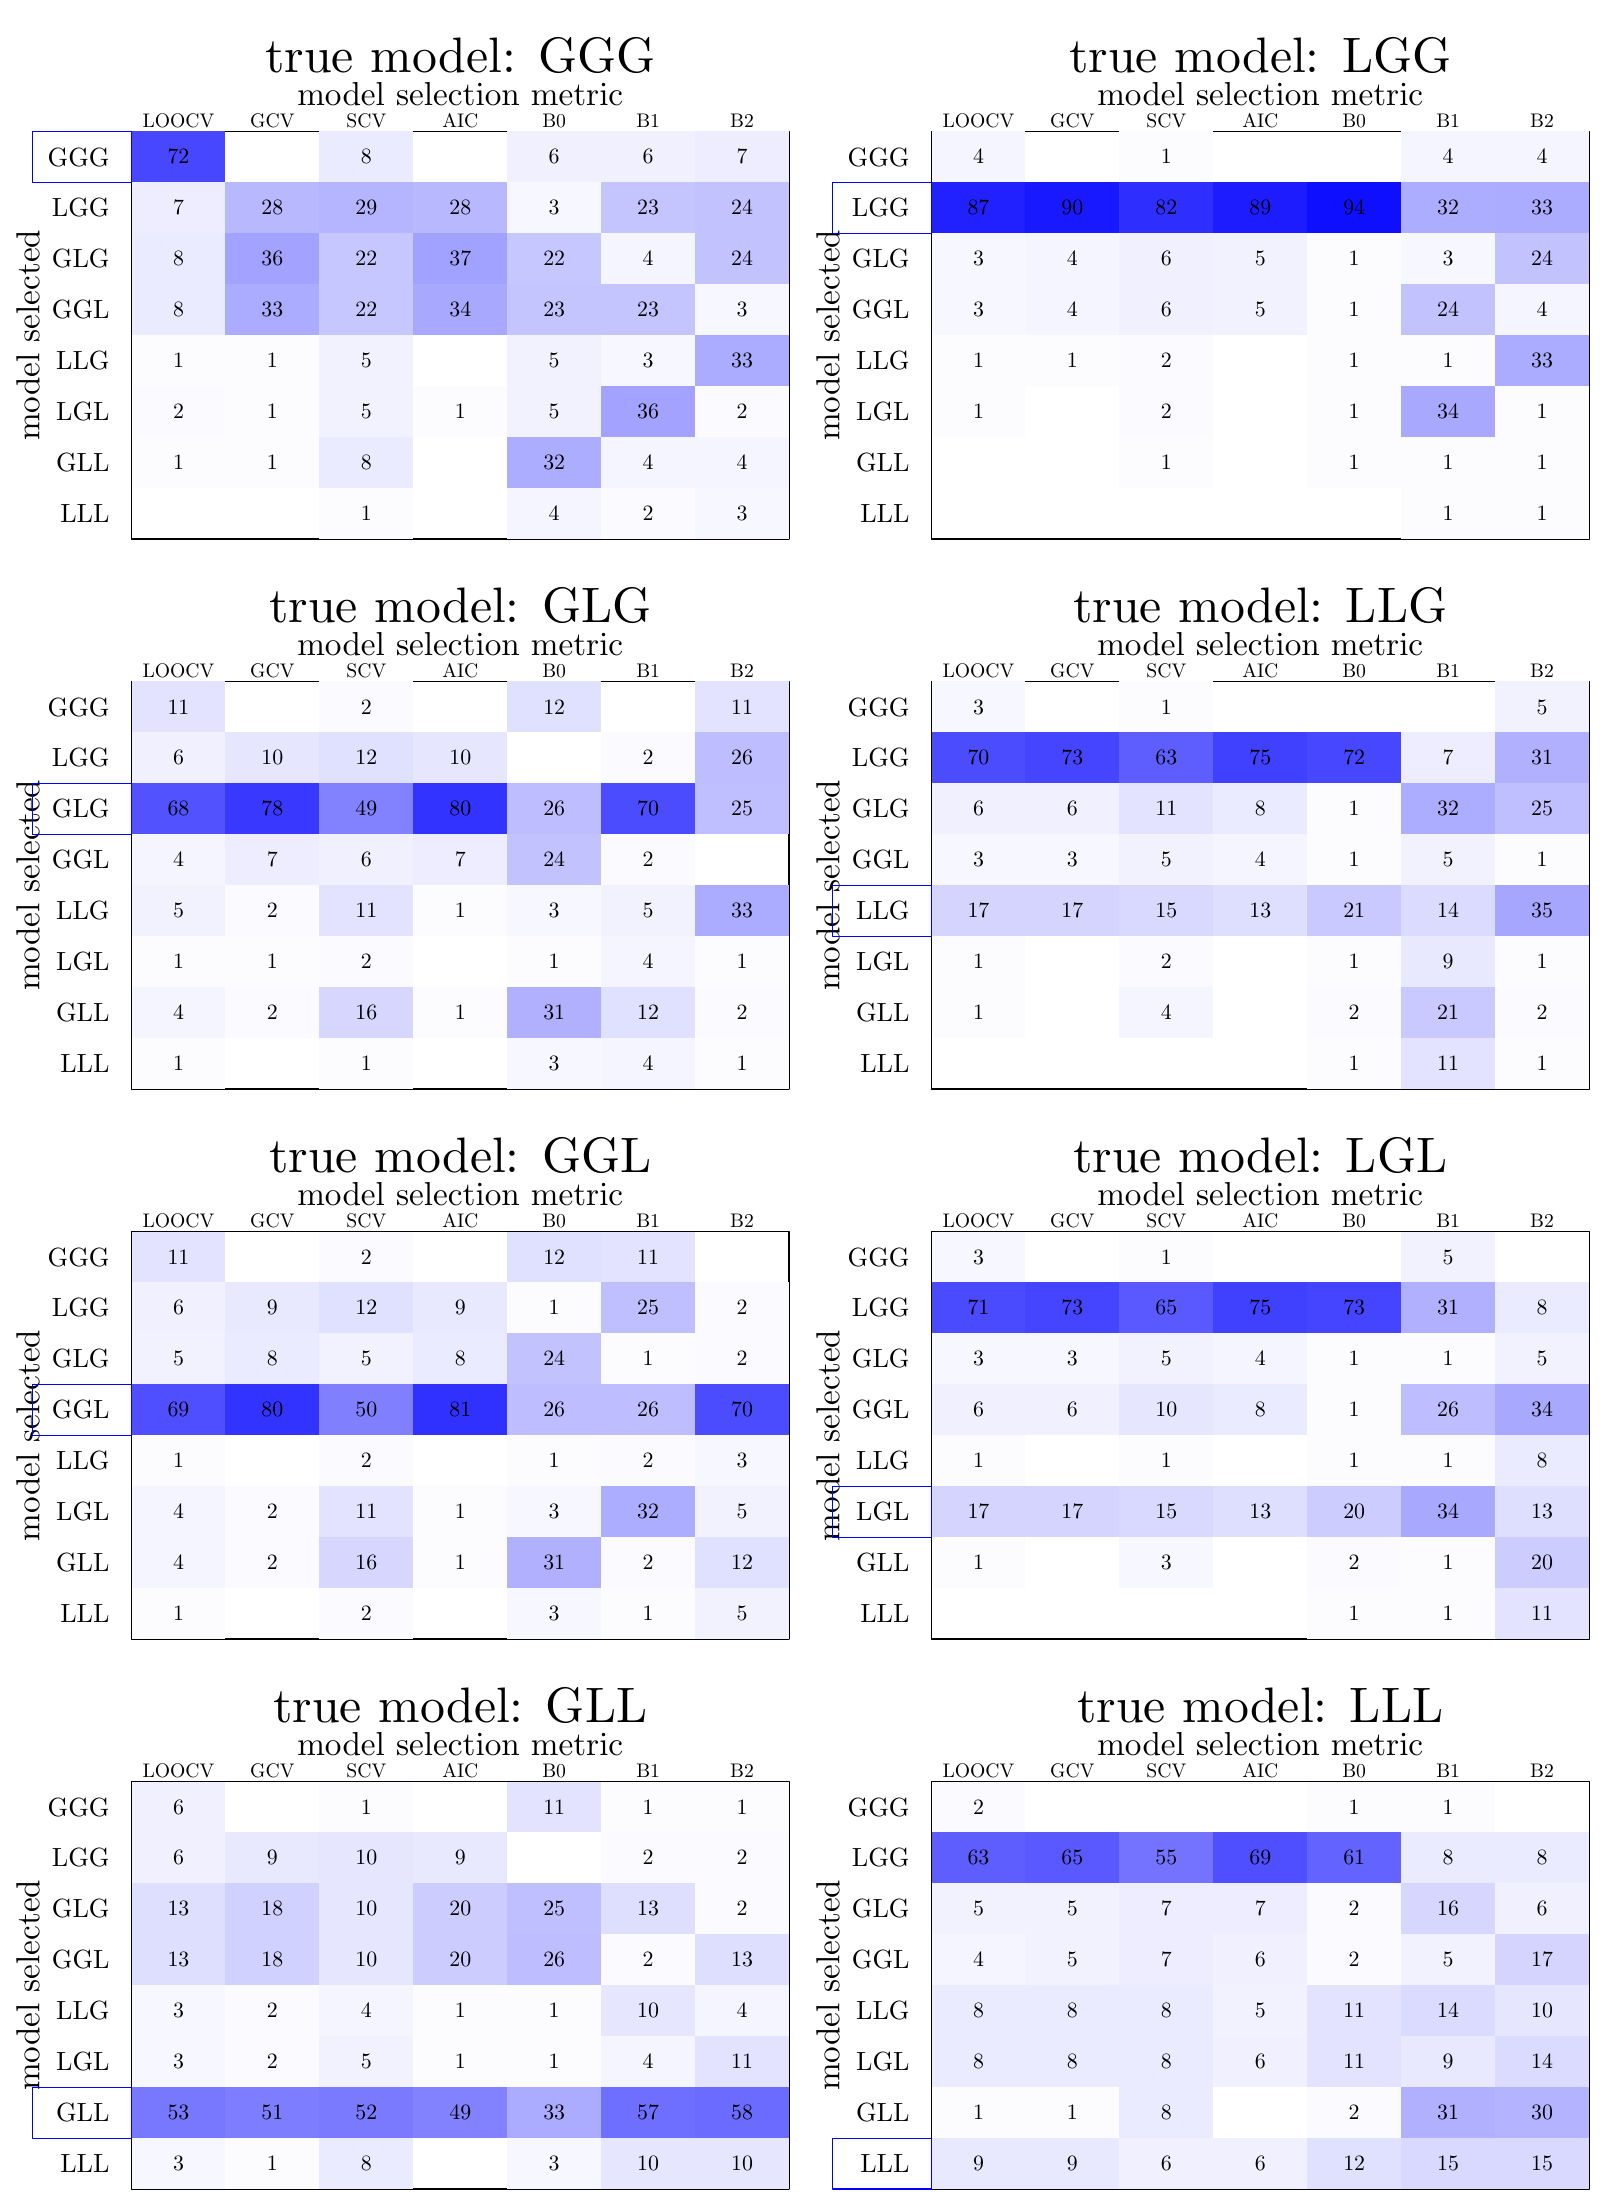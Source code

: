 % Created by tikzDevice version 0.8.1 on 2015-02-25 18:53:16
% !TEX encoding = UTF-8 Unicode
\documentclass{article}
\nonstopmode

\usepackage{tikz}

\usepackage[active,tightpage,psfixbb]{preview}

\PreviewEnvironment{pgfpicture}

\setlength\PreviewBorder{0pt}

\newcommand{\SweaveOpts}[1]{}  % do not interfere with LaTeX
\newcommand{\SweaveInput}[1]{} % because they are not real TeX commands
\newcommand{\Sexpr}[1]{}       % will only be parsed by R


%\usepackage{animate}
\usepackage[round]{natbib}
%\usepackage[nolists]{endfloat}
\usepackage[width = 5in]{geometry}
\usepackage{pdfpages, caption}
\usepackage{rotating}
\usepackage{caption, amsmath, graphicx, setspace, multirow, color, hyperref, array}
\usepackage{xcolor, colortbl}
\usepackage{arydshln}

\definecolor{Gray}{gray}{0.85}
\definecolor{Gray95}{gray}{0.95}
\definecolor{Gray75}{gray}{0.75}

\title{Can Conventional Measures Identify Geographically Varying Mixed Regression Relationships? A Simulation-based Analysis of Locally Weighted Regression}
\author{Aaron Swoboda}



\begin{document}

\begin{tikzpicture}[x=1pt,y=1pt]
\definecolor{fillColor}{RGB}{255,255,255}
\path[use as bounding box,fill=fillColor,fill opacity=0.00] (0,0) rectangle (578.16,794.97);
\begin{scope}
\path[clip] (  0.00,  0.00) rectangle (578.16,794.97);
\definecolor{drawColor}{RGB}{0,0,0}

\path[draw=drawColor,line width= 0.4pt,line join=round,line cap=round] ( 47.52,600.19) --
	(285.12,600.19) --
	(285.12,747.45) --
	( 47.52,747.45) --
	( 47.52,600.19);
\definecolor{fillColor}{RGB}{71,71,255}

\path[fill=fillColor] ( 47.52,729.04) rectangle ( 81.46,747.45);
\definecolor{fillColor}{RGB}{237,237,255}

\path[fill=fillColor] ( 47.52,710.63) rectangle ( 81.46,729.04);
\definecolor{fillColor}{RGB}{235,235,255}

\path[fill=fillColor] ( 47.52,692.23) rectangle ( 81.46,710.63);

\path[fill=fillColor] ( 47.52,673.82) rectangle ( 81.46,692.23);
\definecolor{fillColor}{RGB}{252,252,255}

\path[fill=fillColor] ( 47.52,655.41) rectangle ( 81.46,673.82);
\definecolor{fillColor}{RGB}{250,250,255}

\path[fill=fillColor] ( 47.52,637.00) rectangle ( 81.46,655.41);
\definecolor{fillColor}{RGB}{252,252,255}

\path[fill=fillColor] ( 47.52,618.60) rectangle ( 81.46,637.00);

\path[] ( 47.52,600.19) rectangle ( 81.46,618.60);

\path[] ( 81.46,729.04) rectangle (115.41,747.45);
\definecolor{fillColor}{RGB}{184,184,255}

\path[fill=fillColor] ( 81.46,710.63) rectangle (115.41,729.04);
\definecolor{fillColor}{RGB}{163,163,255}

\path[fill=fillColor] ( 81.46,692.23) rectangle (115.41,710.63);
\definecolor{fillColor}{RGB}{171,171,255}

\path[fill=fillColor] ( 81.46,673.82) rectangle (115.41,692.23);
\definecolor{fillColor}{RGB}{252,252,255}

\path[fill=fillColor] ( 81.46,655.41) rectangle (115.41,673.82);

\path[fill=fillColor] ( 81.46,637.00) rectangle (115.41,655.41);

\path[fill=fillColor] ( 81.46,618.60) rectangle (115.41,637.00);

\path[] ( 81.46,600.19) rectangle (115.41,618.60);
\definecolor{fillColor}{RGB}{235,235,255}

\path[fill=fillColor] (115.41,729.04) rectangle (149.35,747.45);
\definecolor{fillColor}{RGB}{181,181,255}

\path[fill=fillColor] (115.41,710.63) rectangle (149.35,729.04);
\definecolor{fillColor}{RGB}{199,199,255}

\path[fill=fillColor] (115.41,692.23) rectangle (149.35,710.63);

\path[fill=fillColor] (115.41,673.82) rectangle (149.35,692.23);
\definecolor{fillColor}{RGB}{242,242,255}

\path[fill=fillColor] (115.41,655.41) rectangle (149.35,673.82);

\path[fill=fillColor] (115.41,637.00) rectangle (149.35,655.41);
\definecolor{fillColor}{RGB}{235,235,255}

\path[fill=fillColor] (115.41,618.60) rectangle (149.35,637.00);
\definecolor{fillColor}{RGB}{252,252,255}

\path[fill=fillColor] (115.41,600.19) rectangle (149.35,618.60);

\path[] (149.35,729.04) rectangle (183.29,747.45);
\definecolor{fillColor}{RGB}{184,184,255}

\path[fill=fillColor] (149.35,710.63) rectangle (183.29,729.04);
\definecolor{fillColor}{RGB}{161,161,255}

\path[fill=fillColor] (149.35,692.23) rectangle (183.29,710.63);
\definecolor{fillColor}{RGB}{168,168,255}

\path[fill=fillColor] (149.35,673.82) rectangle (183.29,692.23);

\path[] (149.35,655.41) rectangle (183.29,673.82);
\definecolor{fillColor}{RGB}{252,252,255}

\path[fill=fillColor] (149.35,637.00) rectangle (183.29,655.41);

\path[] (149.35,618.60) rectangle (183.29,637.00);

\path[] (149.35,600.19) rectangle (183.29,618.60);
\definecolor{fillColor}{RGB}{240,240,255}

\path[fill=fillColor] (183.29,729.04) rectangle (217.23,747.45);
\definecolor{fillColor}{RGB}{247,247,255}

\path[fill=fillColor] (183.29,710.63) rectangle (217.23,729.04);
\definecolor{fillColor}{RGB}{199,199,255}

\path[fill=fillColor] (183.29,692.23) rectangle (217.23,710.63);
\definecolor{fillColor}{RGB}{196,196,255}

\path[fill=fillColor] (183.29,673.82) rectangle (217.23,692.23);
\definecolor{fillColor}{RGB}{242,242,255}

\path[fill=fillColor] (183.29,655.41) rectangle (217.23,673.82);

\path[fill=fillColor] (183.29,637.00) rectangle (217.23,655.41);
\definecolor{fillColor}{RGB}{173,173,255}

\path[fill=fillColor] (183.29,618.60) rectangle (217.23,637.00);
\definecolor{fillColor}{RGB}{245,245,255}

\path[fill=fillColor] (183.29,600.19) rectangle (217.23,618.60);
\definecolor{fillColor}{RGB}{240,240,255}

\path[fill=fillColor] (217.23,729.04) rectangle (251.18,747.45);
\definecolor{fillColor}{RGB}{196,196,255}

\path[fill=fillColor] (217.23,710.63) rectangle (251.18,729.04);
\definecolor{fillColor}{RGB}{245,245,255}

\path[fill=fillColor] (217.23,692.23) rectangle (251.18,710.63);
\definecolor{fillColor}{RGB}{196,196,255}

\path[fill=fillColor] (217.23,673.82) rectangle (251.18,692.23);
\definecolor{fillColor}{RGB}{247,247,255}

\path[fill=fillColor] (217.23,655.41) rectangle (251.18,673.82);
\definecolor{fillColor}{RGB}{163,163,255}

\path[fill=fillColor] (217.23,637.00) rectangle (251.18,655.41);
\definecolor{fillColor}{RGB}{245,245,255}

\path[fill=fillColor] (217.23,618.60) rectangle (251.18,637.00);
\definecolor{fillColor}{RGB}{250,250,255}

\path[fill=fillColor] (217.23,600.19) rectangle (251.18,618.60);
\definecolor{fillColor}{RGB}{237,237,255}

\path[fill=fillColor] (251.18,729.04) rectangle (285.12,747.45);
\definecolor{fillColor}{RGB}{194,194,255}

\path[fill=fillColor] (251.18,710.63) rectangle (285.12,729.04);

\path[fill=fillColor] (251.18,692.23) rectangle (285.12,710.63);
\definecolor{fillColor}{RGB}{247,247,255}

\path[fill=fillColor] (251.18,673.82) rectangle (285.12,692.23);
\definecolor{fillColor}{RGB}{171,171,255}

\path[fill=fillColor] (251.18,655.41) rectangle (285.12,673.82);
\definecolor{fillColor}{RGB}{250,250,255}

\path[fill=fillColor] (251.18,637.00) rectangle (285.12,655.41);
\definecolor{fillColor}{RGB}{245,245,255}

\path[fill=fillColor] (251.18,618.60) rectangle (285.12,637.00);
\definecolor{fillColor}{RGB}{247,247,255}

\path[fill=fillColor] (251.18,600.19) rectangle (285.12,618.60);

\node[text=drawColor,anchor=base,inner sep=0pt, outer sep=0pt, scale=  0.79] at ( 64.49,735.71) {72};

\node[text=drawColor,anchor=base,inner sep=0pt, outer sep=0pt, scale=  0.79] at ( 64.49,717.30) {7};

\node[text=drawColor,anchor=base,inner sep=0pt, outer sep=0pt, scale=  0.79] at ( 64.49,698.89) {8};

\node[text=drawColor,anchor=base,inner sep=0pt, outer sep=0pt, scale=  0.79] at ( 64.49,680.48) {8};

\node[text=drawColor,anchor=base,inner sep=0pt, outer sep=0pt, scale=  0.79] at ( 64.49,662.07) {1};

\node[text=drawColor,anchor=base,inner sep=0pt, outer sep=0pt, scale=  0.79] at ( 64.49,643.67) {2};

\node[text=drawColor,anchor=base,inner sep=0pt, outer sep=0pt, scale=  0.79] at ( 64.49,625.26) {1};

\node[text=drawColor,anchor=base,inner sep=0pt, outer sep=0pt, scale=  0.79] at ( 98.43,717.30) {28};

\node[text=drawColor,anchor=base,inner sep=0pt, outer sep=0pt, scale=  0.79] at ( 98.43,698.89) {36};

\node[text=drawColor,anchor=base,inner sep=0pt, outer sep=0pt, scale=  0.79] at ( 98.43,680.48) {33};

\node[text=drawColor,anchor=base,inner sep=0pt, outer sep=0pt, scale=  0.79] at ( 98.43,662.07) {1};

\node[text=drawColor,anchor=base,inner sep=0pt, outer sep=0pt, scale=  0.79] at ( 98.43,643.67) {1};

\node[text=drawColor,anchor=base,inner sep=0pt, outer sep=0pt, scale=  0.79] at ( 98.43,625.26) {1};

\node[text=drawColor,anchor=base,inner sep=0pt, outer sep=0pt, scale=  0.79] at (132.38,735.71) {8};

\node[text=drawColor,anchor=base,inner sep=0pt, outer sep=0pt, scale=  0.79] at (132.38,717.30) {29};

\node[text=drawColor,anchor=base,inner sep=0pt, outer sep=0pt, scale=  0.79] at (132.38,698.89) {22};

\node[text=drawColor,anchor=base,inner sep=0pt, outer sep=0pt, scale=  0.79] at (132.38,680.48) {22};

\node[text=drawColor,anchor=base,inner sep=0pt, outer sep=0pt, scale=  0.79] at (132.38,662.07) {5};

\node[text=drawColor,anchor=base,inner sep=0pt, outer sep=0pt, scale=  0.79] at (132.38,643.67) {5};

\node[text=drawColor,anchor=base,inner sep=0pt, outer sep=0pt, scale=  0.79] at (132.38,625.26) {8};

\node[text=drawColor,anchor=base,inner sep=0pt, outer sep=0pt, scale=  0.79] at (132.38,606.85) {1};

\node[text=drawColor,anchor=base,inner sep=0pt, outer sep=0pt, scale=  0.79] at (166.32,717.30) {28};

\node[text=drawColor,anchor=base,inner sep=0pt, outer sep=0pt, scale=  0.79] at (166.32,698.89) {37};

\node[text=drawColor,anchor=base,inner sep=0pt, outer sep=0pt, scale=  0.79] at (166.32,680.48) {34};

\node[text=drawColor,anchor=base,inner sep=0pt, outer sep=0pt, scale=  0.79] at (166.32,643.67) {1};

\node[text=drawColor,anchor=base,inner sep=0pt, outer sep=0pt, scale=  0.79] at (200.26,735.71) {6};

\node[text=drawColor,anchor=base,inner sep=0pt, outer sep=0pt, scale=  0.79] at (200.26,717.30) {3};

\node[text=drawColor,anchor=base,inner sep=0pt, outer sep=0pt, scale=  0.79] at (200.26,698.89) {22};

\node[text=drawColor,anchor=base,inner sep=0pt, outer sep=0pt, scale=  0.79] at (200.26,680.48) {23};

\node[text=drawColor,anchor=base,inner sep=0pt, outer sep=0pt, scale=  0.79] at (200.26,662.07) {5};

\node[text=drawColor,anchor=base,inner sep=0pt, outer sep=0pt, scale=  0.79] at (200.26,643.67) {5};

\node[text=drawColor,anchor=base,inner sep=0pt, outer sep=0pt, scale=  0.79] at (200.26,625.26) {32};

\node[text=drawColor,anchor=base,inner sep=0pt, outer sep=0pt, scale=  0.79] at (200.26,606.85) {4};

\node[text=drawColor,anchor=base,inner sep=0pt, outer sep=0pt, scale=  0.79] at (234.21,735.71) {6};

\node[text=drawColor,anchor=base,inner sep=0pt, outer sep=0pt, scale=  0.79] at (234.21,717.30) {23};

\node[text=drawColor,anchor=base,inner sep=0pt, outer sep=0pt, scale=  0.79] at (234.21,698.89) {4};

\node[text=drawColor,anchor=base,inner sep=0pt, outer sep=0pt, scale=  0.79] at (234.21,680.48) {23};

\node[text=drawColor,anchor=base,inner sep=0pt, outer sep=0pt, scale=  0.79] at (234.21,662.07) {3};

\node[text=drawColor,anchor=base,inner sep=0pt, outer sep=0pt, scale=  0.79] at (234.21,643.67) {36};

\node[text=drawColor,anchor=base,inner sep=0pt, outer sep=0pt, scale=  0.79] at (234.21,625.26) {4};

\node[text=drawColor,anchor=base,inner sep=0pt, outer sep=0pt, scale=  0.79] at (234.21,606.85) {2};

\node[text=drawColor,anchor=base,inner sep=0pt, outer sep=0pt, scale=  0.79] at (268.15,735.71) {7};

\node[text=drawColor,anchor=base,inner sep=0pt, outer sep=0pt, scale=  0.79] at (268.15,717.30) {24};

\node[text=drawColor,anchor=base,inner sep=0pt, outer sep=0pt, scale=  0.79] at (268.15,698.89) {24};

\node[text=drawColor,anchor=base,inner sep=0pt, outer sep=0pt, scale=  0.79] at (268.15,680.48) {3};

\node[text=drawColor,anchor=base,inner sep=0pt, outer sep=0pt, scale=  0.79] at (268.15,662.07) {33};

\node[text=drawColor,anchor=base,inner sep=0pt, outer sep=0pt, scale=  0.79] at (268.15,643.67) {2};

\node[text=drawColor,anchor=base,inner sep=0pt, outer sep=0pt, scale=  0.79] at (268.15,625.26) {4};

\node[text=drawColor,anchor=base,inner sep=0pt, outer sep=0pt, scale=  0.79] at (268.15,606.85) {3};

\node[text=drawColor,anchor=base,inner sep=0pt, outer sep=0pt, scale=  0.71] at ( 64.49,749.03) {LOOCV};

\node[text=drawColor,anchor=base,inner sep=0pt, outer sep=0pt, scale=  0.71] at ( 98.43,749.03) {GCV};

\node[text=drawColor,anchor=base,inner sep=0pt, outer sep=0pt, scale=  0.71] at (132.38,749.03) {SCV};

\node[text=drawColor,anchor=base,inner sep=0pt, outer sep=0pt, scale=  0.71] at (166.32,749.03) {AIC};

\node[text=drawColor,anchor=base,inner sep=0pt, outer sep=0pt, scale=  0.71] at (200.26,749.03) {B0};

\node[text=drawColor,anchor=base,inner sep=0pt, outer sep=0pt, scale=  0.71] at (234.21,749.03) {B1};

\node[text=drawColor,anchor=base,inner sep=0pt, outer sep=0pt, scale=  0.71] at (268.15,749.03) {B2};

\node[text=drawColor,anchor=base east,inner sep=0pt, outer sep=0pt, scale=  0.95] at ( 39.60,606.12) {LLL};

\node[text=drawColor,anchor=base east,inner sep=0pt, outer sep=0pt, scale=  0.95] at ( 39.60,624.53) {GLL};

\node[text=drawColor,anchor=base east,inner sep=0pt, outer sep=0pt, scale=  0.95] at ( 39.60,642.93) {LGL};

\node[text=drawColor,anchor=base east,inner sep=0pt, outer sep=0pt, scale=  0.95] at ( 39.60,661.34) {LLG};

\node[text=drawColor,anchor=base east,inner sep=0pt, outer sep=0pt, scale=  0.95] at ( 39.60,679.75) {GGL};

\node[text=drawColor,anchor=base east,inner sep=0pt, outer sep=0pt, scale=  0.95] at ( 39.60,698.16) {GLG};

\node[text=drawColor,anchor=base east,inner sep=0pt, outer sep=0pt, scale=  0.95] at ( 39.60,716.57) {LGG};

\node[text=drawColor,anchor=base east,inner sep=0pt, outer sep=0pt, scale=  0.95] at ( 39.60,734.97) {GGG};

\node[text=drawColor,rotate= 90.00,anchor=base,inner sep=0pt, outer sep=0pt, scale=  1.20] at ( 14.26,673.82) {model selected};

\node[text=drawColor,anchor=base,inner sep=0pt, outer sep=0pt, scale=  1.80] at (166.32,768.83) {true model: GGG};

\node[text=drawColor,anchor=base,inner sep=0pt, outer sep=0pt, scale=  1.20] at (166.32,756.95) {model selection metric};
\definecolor{drawColor}{RGB}{0,0,255}

\path[draw=drawColor,line width= 0.4pt,line join=round,line cap=round] ( 11.88,729.04) rectangle ( 47.52,747.45);
\end{scope}
\begin{scope}
\path[clip] (  0.00,  0.00) rectangle (578.16,794.97);
\definecolor{drawColor}{RGB}{0,0,0}

\path[draw=drawColor,line width= 0.4pt,line join=round,line cap=round] (336.60,600.19) --
	(574.20,600.19) --
	(574.20,747.45) --
	(336.60,747.45) --
	(336.60,600.19);
\definecolor{fillColor}{RGB}{245,245,255}

\path[fill=fillColor] (336.60,729.04) rectangle (370.54,747.45);
\definecolor{fillColor}{RGB}{33,33,255}

\path[fill=fillColor] (336.60,710.63) rectangle (370.54,729.04);
\definecolor{fillColor}{RGB}{247,247,255}

\path[fill=fillColor] (336.60,692.23) rectangle (370.54,710.63);

\path[fill=fillColor] (336.60,673.82) rectangle (370.54,692.23);
\definecolor{fillColor}{RGB}{252,252,255}

\path[fill=fillColor] (336.60,655.41) rectangle (370.54,673.82);

\path[fill=fillColor] (336.60,637.00) rectangle (370.54,655.41);

\path[] (336.60,618.60) rectangle (370.54,637.00);

\path[] (336.60,600.19) rectangle (370.54,618.60);

\path[] (370.54,729.04) rectangle (404.49,747.45);
\definecolor{fillColor}{RGB}{25,25,255}

\path[fill=fillColor] (370.54,710.63) rectangle (404.49,729.04);
\definecolor{fillColor}{RGB}{245,245,255}

\path[fill=fillColor] (370.54,692.23) rectangle (404.49,710.63);

\path[fill=fillColor] (370.54,673.82) rectangle (404.49,692.23);
\definecolor{fillColor}{RGB}{252,252,255}

\path[fill=fillColor] (370.54,655.41) rectangle (404.49,673.82);

\path[] (370.54,637.00) rectangle (404.49,655.41);

\path[] (370.54,618.60) rectangle (404.49,637.00);

\path[] (370.54,600.19) rectangle (404.49,618.60);

\path[fill=fillColor] (404.49,729.04) rectangle (438.43,747.45);
\definecolor{fillColor}{RGB}{46,46,255}

\path[fill=fillColor] (404.49,710.63) rectangle (438.43,729.04);
\definecolor{fillColor}{RGB}{240,240,255}

\path[fill=fillColor] (404.49,692.23) rectangle (438.43,710.63);

\path[fill=fillColor] (404.49,673.82) rectangle (438.43,692.23);
\definecolor{fillColor}{RGB}{250,250,255}

\path[fill=fillColor] (404.49,655.41) rectangle (438.43,673.82);

\path[fill=fillColor] (404.49,637.00) rectangle (438.43,655.41);
\definecolor{fillColor}{RGB}{252,252,255}

\path[fill=fillColor] (404.49,618.60) rectangle (438.43,637.00);

\path[] (404.49,600.19) rectangle (438.43,618.60);

\path[] (438.43,729.04) rectangle (472.37,747.45);
\definecolor{fillColor}{RGB}{28,28,255}

\path[fill=fillColor] (438.43,710.63) rectangle (472.37,729.04);
\definecolor{fillColor}{RGB}{242,242,255}

\path[fill=fillColor] (438.43,692.23) rectangle (472.37,710.63);

\path[fill=fillColor] (438.43,673.82) rectangle (472.37,692.23);

\path[] (438.43,655.41) rectangle (472.37,673.82);

\path[] (438.43,637.00) rectangle (472.37,655.41);

\path[] (438.43,618.60) rectangle (472.37,637.00);

\path[] (438.43,600.19) rectangle (472.37,618.60);

\path[] (472.37,729.04) rectangle (506.31,747.45);
\definecolor{fillColor}{RGB}{15,15,255}

\path[fill=fillColor] (472.37,710.63) rectangle (506.31,729.04);
\definecolor{fillColor}{RGB}{252,252,255}

\path[fill=fillColor] (472.37,692.23) rectangle (506.31,710.63);

\path[fill=fillColor] (472.37,673.82) rectangle (506.31,692.23);

\path[fill=fillColor] (472.37,655.41) rectangle (506.31,673.82);

\path[fill=fillColor] (472.37,637.00) rectangle (506.31,655.41);

\path[fill=fillColor] (472.37,618.60) rectangle (506.31,637.00);

\path[] (472.37,600.19) rectangle (506.31,618.60);
\definecolor{fillColor}{RGB}{245,245,255}

\path[fill=fillColor] (506.31,729.04) rectangle (540.26,747.45);
\definecolor{fillColor}{RGB}{173,173,255}

\path[fill=fillColor] (506.31,710.63) rectangle (540.26,729.04);
\definecolor{fillColor}{RGB}{247,247,255}

\path[fill=fillColor] (506.31,692.23) rectangle (540.26,710.63);
\definecolor{fillColor}{RGB}{194,194,255}

\path[fill=fillColor] (506.31,673.82) rectangle (540.26,692.23);
\definecolor{fillColor}{RGB}{252,252,255}

\path[fill=fillColor] (506.31,655.41) rectangle (540.26,673.82);
\definecolor{fillColor}{RGB}{168,168,255}

\path[fill=fillColor] (506.31,637.00) rectangle (540.26,655.41);
\definecolor{fillColor}{RGB}{252,252,255}

\path[fill=fillColor] (506.31,618.60) rectangle (540.26,637.00);

\path[fill=fillColor] (506.31,600.19) rectangle (540.26,618.60);
\definecolor{fillColor}{RGB}{245,245,255}

\path[fill=fillColor] (540.26,729.04) rectangle (574.20,747.45);
\definecolor{fillColor}{RGB}{171,171,255}

\path[fill=fillColor] (540.26,710.63) rectangle (574.20,729.04);
\definecolor{fillColor}{RGB}{194,194,255}

\path[fill=fillColor] (540.26,692.23) rectangle (574.20,710.63);
\definecolor{fillColor}{RGB}{245,245,255}

\path[fill=fillColor] (540.26,673.82) rectangle (574.20,692.23);
\definecolor{fillColor}{RGB}{171,171,255}

\path[fill=fillColor] (540.26,655.41) rectangle (574.20,673.82);
\definecolor{fillColor}{RGB}{252,252,255}

\path[fill=fillColor] (540.26,637.00) rectangle (574.20,655.41);

\path[fill=fillColor] (540.26,618.60) rectangle (574.20,637.00);

\path[fill=fillColor] (540.26,600.19) rectangle (574.20,618.60);

\node[text=drawColor,anchor=base,inner sep=0pt, outer sep=0pt, scale=  0.79] at (353.57,735.71) {4};

\node[text=drawColor,anchor=base,inner sep=0pt, outer sep=0pt, scale=  0.79] at (353.57,717.30) {87};

\node[text=drawColor,anchor=base,inner sep=0pt, outer sep=0pt, scale=  0.79] at (353.57,698.89) {3};

\node[text=drawColor,anchor=base,inner sep=0pt, outer sep=0pt, scale=  0.79] at (353.57,680.48) {3};

\node[text=drawColor,anchor=base,inner sep=0pt, outer sep=0pt, scale=  0.79] at (353.57,662.07) {1};

\node[text=drawColor,anchor=base,inner sep=0pt, outer sep=0pt, scale=  0.79] at (353.57,643.67) {1};

\node[text=drawColor,anchor=base,inner sep=0pt, outer sep=0pt, scale=  0.79] at (387.51,717.30) {90};

\node[text=drawColor,anchor=base,inner sep=0pt, outer sep=0pt, scale=  0.79] at (387.51,698.89) {4};

\node[text=drawColor,anchor=base,inner sep=0pt, outer sep=0pt, scale=  0.79] at (387.51,680.48) {4};

\node[text=drawColor,anchor=base,inner sep=0pt, outer sep=0pt, scale=  0.79] at (387.51,662.07) {1};

\node[text=drawColor,anchor=base,inner sep=0pt, outer sep=0pt, scale=  0.79] at (421.46,735.71) {1};

\node[text=drawColor,anchor=base,inner sep=0pt, outer sep=0pt, scale=  0.79] at (421.46,717.30) {82};

\node[text=drawColor,anchor=base,inner sep=0pt, outer sep=0pt, scale=  0.79] at (421.46,698.89) {6};

\node[text=drawColor,anchor=base,inner sep=0pt, outer sep=0pt, scale=  0.79] at (421.46,680.48) {6};

\node[text=drawColor,anchor=base,inner sep=0pt, outer sep=0pt, scale=  0.79] at (421.46,662.07) {2};

\node[text=drawColor,anchor=base,inner sep=0pt, outer sep=0pt, scale=  0.79] at (421.46,643.67) {2};

\node[text=drawColor,anchor=base,inner sep=0pt, outer sep=0pt, scale=  0.79] at (421.46,625.26) {1};

\node[text=drawColor,anchor=base,inner sep=0pt, outer sep=0pt, scale=  0.79] at (455.40,717.30) {89};

\node[text=drawColor,anchor=base,inner sep=0pt, outer sep=0pt, scale=  0.79] at (455.40,698.89) {5};

\node[text=drawColor,anchor=base,inner sep=0pt, outer sep=0pt, scale=  0.79] at (455.40,680.48) {5};

\node[text=drawColor,anchor=base,inner sep=0pt, outer sep=0pt, scale=  0.79] at (489.34,717.30) {94};

\node[text=drawColor,anchor=base,inner sep=0pt, outer sep=0pt, scale=  0.79] at (489.34,698.89) {1};

\node[text=drawColor,anchor=base,inner sep=0pt, outer sep=0pt, scale=  0.79] at (489.34,680.48) {1};

\node[text=drawColor,anchor=base,inner sep=0pt, outer sep=0pt, scale=  0.79] at (489.34,662.07) {1};

\node[text=drawColor,anchor=base,inner sep=0pt, outer sep=0pt, scale=  0.79] at (489.34,643.67) {1};

\node[text=drawColor,anchor=base,inner sep=0pt, outer sep=0pt, scale=  0.79] at (489.34,625.26) {1};

\node[text=drawColor,anchor=base,inner sep=0pt, outer sep=0pt, scale=  0.79] at (523.29,735.71) {4};

\node[text=drawColor,anchor=base,inner sep=0pt, outer sep=0pt, scale=  0.79] at (523.29,717.30) {32};

\node[text=drawColor,anchor=base,inner sep=0pt, outer sep=0pt, scale=  0.79] at (523.29,698.89) {3};

\node[text=drawColor,anchor=base,inner sep=0pt, outer sep=0pt, scale=  0.79] at (523.29,680.48) {24};

\node[text=drawColor,anchor=base,inner sep=0pt, outer sep=0pt, scale=  0.79] at (523.29,662.07) {1};

\node[text=drawColor,anchor=base,inner sep=0pt, outer sep=0pt, scale=  0.79] at (523.29,643.67) {34};

\node[text=drawColor,anchor=base,inner sep=0pt, outer sep=0pt, scale=  0.79] at (523.29,625.26) {1};

\node[text=drawColor,anchor=base,inner sep=0pt, outer sep=0pt, scale=  0.79] at (523.29,606.85) {1};

\node[text=drawColor,anchor=base,inner sep=0pt, outer sep=0pt, scale=  0.79] at (557.23,735.71) {4};

\node[text=drawColor,anchor=base,inner sep=0pt, outer sep=0pt, scale=  0.79] at (557.23,717.30) {33};

\node[text=drawColor,anchor=base,inner sep=0pt, outer sep=0pt, scale=  0.79] at (557.23,698.89) {24};

\node[text=drawColor,anchor=base,inner sep=0pt, outer sep=0pt, scale=  0.79] at (557.23,680.48) {4};

\node[text=drawColor,anchor=base,inner sep=0pt, outer sep=0pt, scale=  0.79] at (557.23,662.07) {33};

\node[text=drawColor,anchor=base,inner sep=0pt, outer sep=0pt, scale=  0.79] at (557.23,643.67) {1};

\node[text=drawColor,anchor=base,inner sep=0pt, outer sep=0pt, scale=  0.79] at (557.23,625.26) {1};

\node[text=drawColor,anchor=base,inner sep=0pt, outer sep=0pt, scale=  0.79] at (557.23,606.85) {1};

\node[text=drawColor,anchor=base,inner sep=0pt, outer sep=0pt, scale=  0.71] at (353.57,749.03) {LOOCV};

\node[text=drawColor,anchor=base,inner sep=0pt, outer sep=0pt, scale=  0.71] at (387.51,749.03) {GCV};

\node[text=drawColor,anchor=base,inner sep=0pt, outer sep=0pt, scale=  0.71] at (421.46,749.03) {SCV};

\node[text=drawColor,anchor=base,inner sep=0pt, outer sep=0pt, scale=  0.71] at (455.40,749.03) {AIC};

\node[text=drawColor,anchor=base,inner sep=0pt, outer sep=0pt, scale=  0.71] at (489.34,749.03) {B0};

\node[text=drawColor,anchor=base,inner sep=0pt, outer sep=0pt, scale=  0.71] at (523.29,749.03) {B1};

\node[text=drawColor,anchor=base,inner sep=0pt, outer sep=0pt, scale=  0.71] at (557.23,749.03) {B2};

\node[text=drawColor,anchor=base east,inner sep=0pt, outer sep=0pt, scale=  0.95] at (328.68,606.12) {LLL};

\node[text=drawColor,anchor=base east,inner sep=0pt, outer sep=0pt, scale=  0.95] at (328.68,624.53) {GLL};

\node[text=drawColor,anchor=base east,inner sep=0pt, outer sep=0pt, scale=  0.95] at (328.68,642.93) {LGL};

\node[text=drawColor,anchor=base east,inner sep=0pt, outer sep=0pt, scale=  0.95] at (328.68,661.34) {LLG};

\node[text=drawColor,anchor=base east,inner sep=0pt, outer sep=0pt, scale=  0.95] at (328.68,679.75) {GGL};

\node[text=drawColor,anchor=base east,inner sep=0pt, outer sep=0pt, scale=  0.95] at (328.68,698.16) {GLG};

\node[text=drawColor,anchor=base east,inner sep=0pt, outer sep=0pt, scale=  0.95] at (328.68,716.57) {LGG};

\node[text=drawColor,anchor=base east,inner sep=0pt, outer sep=0pt, scale=  0.95] at (328.68,734.97) {GGG};

\node[text=drawColor,rotate= 90.00,anchor=base,inner sep=0pt, outer sep=0pt, scale=  1.20] at (303.34,673.82) {model selected};

\node[text=drawColor,anchor=base,inner sep=0pt, outer sep=0pt, scale=  1.80] at (455.40,768.83) {true model: LGG};

\node[text=drawColor,anchor=base,inner sep=0pt, outer sep=0pt, scale=  1.20] at (455.40,756.95) {model selection metric};
\definecolor{drawColor}{RGB}{0,0,255}

\path[draw=drawColor,line width= 0.4pt,line join=round,line cap=round] (300.96,710.63) rectangle (336.60,729.04);
\end{scope}
\begin{scope}
\path[clip] (  0.00,  0.00) rectangle (578.16,794.97);
\definecolor{drawColor}{RGB}{0,0,0}

\path[draw=drawColor,line width= 0.4pt,line join=round,line cap=round] ( 47.52,401.44) --
	(285.12,401.44) --
	(285.12,548.71) --
	( 47.52,548.71) --
	( 47.52,401.44);
\definecolor{fillColor}{RGB}{227,227,255}

\path[fill=fillColor] ( 47.52,530.30) rectangle ( 81.46,548.71);
\definecolor{fillColor}{RGB}{240,240,255}

\path[fill=fillColor] ( 47.52,511.89) rectangle ( 81.46,530.30);
\definecolor{fillColor}{RGB}{82,82,255}

\path[fill=fillColor] ( 47.52,493.48) rectangle ( 81.46,511.89);
\definecolor{fillColor}{RGB}{245,245,255}

\path[fill=fillColor] ( 47.52,475.08) rectangle ( 81.46,493.48);
\definecolor{fillColor}{RGB}{242,242,255}

\path[fill=fillColor] ( 47.52,456.67) rectangle ( 81.46,475.08);
\definecolor{fillColor}{RGB}{252,252,255}

\path[fill=fillColor] ( 47.52,438.26) rectangle ( 81.46,456.67);
\definecolor{fillColor}{RGB}{245,245,255}

\path[fill=fillColor] ( 47.52,419.85) rectangle ( 81.46,438.26);
\definecolor{fillColor}{RGB}{252,252,255}

\path[fill=fillColor] ( 47.52,401.44) rectangle ( 81.46,419.85);

\path[] ( 81.46,530.30) rectangle (115.41,548.71);
\definecolor{fillColor}{RGB}{230,230,255}

\path[fill=fillColor] ( 81.46,511.89) rectangle (115.41,530.30);
\definecolor{fillColor}{RGB}{56,56,255}

\path[fill=fillColor] ( 81.46,493.48) rectangle (115.41,511.89);
\definecolor{fillColor}{RGB}{237,237,255}

\path[fill=fillColor] ( 81.46,475.08) rectangle (115.41,493.48);
\definecolor{fillColor}{RGB}{250,250,255}

\path[fill=fillColor] ( 81.46,456.67) rectangle (115.41,475.08);
\definecolor{fillColor}{RGB}{252,252,255}

\path[fill=fillColor] ( 81.46,438.26) rectangle (115.41,456.67);
\definecolor{fillColor}{RGB}{250,250,255}

\path[fill=fillColor] ( 81.46,419.85) rectangle (115.41,438.26);

\path[] ( 81.46,401.44) rectangle (115.41,419.85);

\path[fill=fillColor] (115.41,530.30) rectangle (149.35,548.71);
\definecolor{fillColor}{RGB}{224,224,255}

\path[fill=fillColor] (115.41,511.89) rectangle (149.35,530.30);
\definecolor{fillColor}{RGB}{130,130,255}

\path[fill=fillColor] (115.41,493.48) rectangle (149.35,511.89);
\definecolor{fillColor}{RGB}{240,240,255}

\path[fill=fillColor] (115.41,475.08) rectangle (149.35,493.48);
\definecolor{fillColor}{RGB}{227,227,255}

\path[fill=fillColor] (115.41,456.67) rectangle (149.35,475.08);
\definecolor{fillColor}{RGB}{250,250,255}

\path[fill=fillColor] (115.41,438.26) rectangle (149.35,456.67);
\definecolor{fillColor}{RGB}{214,214,255}

\path[fill=fillColor] (115.41,419.85) rectangle (149.35,438.26);
\definecolor{fillColor}{RGB}{252,252,255}

\path[fill=fillColor] (115.41,401.44) rectangle (149.35,419.85);

\path[] (149.35,530.30) rectangle (183.29,548.71);
\definecolor{fillColor}{RGB}{230,230,255}

\path[fill=fillColor] (149.35,511.89) rectangle (183.29,530.30);
\definecolor{fillColor}{RGB}{51,51,255}

\path[fill=fillColor] (149.35,493.48) rectangle (183.29,511.89);
\definecolor{fillColor}{RGB}{237,237,255}

\path[fill=fillColor] (149.35,475.08) rectangle (183.29,493.48);
\definecolor{fillColor}{RGB}{252,252,255}

\path[fill=fillColor] (149.35,456.67) rectangle (183.29,475.08);

\path[] (149.35,438.26) rectangle (183.29,456.67);

\path[fill=fillColor] (149.35,419.85) rectangle (183.29,438.26);

\path[] (149.35,401.44) rectangle (183.29,419.85);
\definecolor{fillColor}{RGB}{224,224,255}

\path[fill=fillColor] (183.29,530.30) rectangle (217.23,548.71);

\path[] (183.29,511.89) rectangle (217.23,530.30);
\definecolor{fillColor}{RGB}{189,189,255}

\path[fill=fillColor] (183.29,493.48) rectangle (217.23,511.89);
\definecolor{fillColor}{RGB}{194,194,255}

\path[fill=fillColor] (183.29,475.08) rectangle (217.23,493.48);
\definecolor{fillColor}{RGB}{247,247,255}

\path[fill=fillColor] (183.29,456.67) rectangle (217.23,475.08);
\definecolor{fillColor}{RGB}{252,252,255}

\path[fill=fillColor] (183.29,438.26) rectangle (217.23,456.67);
\definecolor{fillColor}{RGB}{176,176,255}

\path[fill=fillColor] (183.29,419.85) rectangle (217.23,438.26);
\definecolor{fillColor}{RGB}{247,247,255}

\path[fill=fillColor] (183.29,401.44) rectangle (217.23,419.85);

\path[] (217.23,530.30) rectangle (251.18,548.71);
\definecolor{fillColor}{RGB}{250,250,255}

\path[fill=fillColor] (217.23,511.89) rectangle (251.18,530.30);
\definecolor{fillColor}{RGB}{76,76,255}

\path[fill=fillColor] (217.23,493.48) rectangle (251.18,511.89);
\definecolor{fillColor}{RGB}{250,250,255}

\path[fill=fillColor] (217.23,475.08) rectangle (251.18,493.48);
\definecolor{fillColor}{RGB}{242,242,255}

\path[fill=fillColor] (217.23,456.67) rectangle (251.18,475.08);
\definecolor{fillColor}{RGB}{245,245,255}

\path[fill=fillColor] (217.23,438.26) rectangle (251.18,456.67);
\definecolor{fillColor}{RGB}{224,224,255}

\path[fill=fillColor] (217.23,419.85) rectangle (251.18,438.26);
\definecolor{fillColor}{RGB}{245,245,255}

\path[fill=fillColor] (217.23,401.44) rectangle (251.18,419.85);
\definecolor{fillColor}{RGB}{227,227,255}

\path[fill=fillColor] (251.18,530.30) rectangle (285.12,548.71);
\definecolor{fillColor}{RGB}{189,189,255}

\path[fill=fillColor] (251.18,511.89) rectangle (285.12,530.30);
\definecolor{fillColor}{RGB}{191,191,255}

\path[fill=fillColor] (251.18,493.48) rectangle (285.12,511.89);

\path[] (251.18,475.08) rectangle (285.12,493.48);
\definecolor{fillColor}{RGB}{171,171,255}

\path[fill=fillColor] (251.18,456.67) rectangle (285.12,475.08);
\definecolor{fillColor}{RGB}{252,252,255}

\path[fill=fillColor] (251.18,438.26) rectangle (285.12,456.67);
\definecolor{fillColor}{RGB}{250,250,255}

\path[fill=fillColor] (251.18,419.85) rectangle (285.12,438.26);
\definecolor{fillColor}{RGB}{252,252,255}

\path[fill=fillColor] (251.18,401.44) rectangle (285.12,419.85);

\node[text=drawColor,anchor=base,inner sep=0pt, outer sep=0pt, scale=  0.79] at ( 64.49,536.96) {11};

\node[text=drawColor,anchor=base,inner sep=0pt, outer sep=0pt, scale=  0.79] at ( 64.49,518.56) {6};

\node[text=drawColor,anchor=base,inner sep=0pt, outer sep=0pt, scale=  0.79] at ( 64.49,500.15) {68};

\node[text=drawColor,anchor=base,inner sep=0pt, outer sep=0pt, scale=  0.79] at ( 64.49,481.74) {4};

\node[text=drawColor,anchor=base,inner sep=0pt, outer sep=0pt, scale=  0.79] at ( 64.49,463.33) {5};

\node[text=drawColor,anchor=base,inner sep=0pt, outer sep=0pt, scale=  0.79] at ( 64.49,444.92) {1};

\node[text=drawColor,anchor=base,inner sep=0pt, outer sep=0pt, scale=  0.79] at ( 64.49,426.52) {4};

\node[text=drawColor,anchor=base,inner sep=0pt, outer sep=0pt, scale=  0.79] at ( 64.49,408.11) {1};

\node[text=drawColor,anchor=base,inner sep=0pt, outer sep=0pt, scale=  0.79] at ( 98.43,518.56) {10};

\node[text=drawColor,anchor=base,inner sep=0pt, outer sep=0pt, scale=  0.79] at ( 98.43,500.15) {78};

\node[text=drawColor,anchor=base,inner sep=0pt, outer sep=0pt, scale=  0.79] at ( 98.43,481.74) {7};

\node[text=drawColor,anchor=base,inner sep=0pt, outer sep=0pt, scale=  0.79] at ( 98.43,463.33) {2};

\node[text=drawColor,anchor=base,inner sep=0pt, outer sep=0pt, scale=  0.79] at ( 98.43,444.92) {1};

\node[text=drawColor,anchor=base,inner sep=0pt, outer sep=0pt, scale=  0.79] at ( 98.43,426.52) {2};

\node[text=drawColor,anchor=base,inner sep=0pt, outer sep=0pt, scale=  0.79] at (132.38,536.96) {2};

\node[text=drawColor,anchor=base,inner sep=0pt, outer sep=0pt, scale=  0.79] at (132.38,518.56) {12};

\node[text=drawColor,anchor=base,inner sep=0pt, outer sep=0pt, scale=  0.79] at (132.38,500.15) {49};

\node[text=drawColor,anchor=base,inner sep=0pt, outer sep=0pt, scale=  0.79] at (132.38,481.74) {6};

\node[text=drawColor,anchor=base,inner sep=0pt, outer sep=0pt, scale=  0.79] at (132.38,463.33) {11};

\node[text=drawColor,anchor=base,inner sep=0pt, outer sep=0pt, scale=  0.79] at (132.38,444.92) {2};

\node[text=drawColor,anchor=base,inner sep=0pt, outer sep=0pt, scale=  0.79] at (132.38,426.52) {16};

\node[text=drawColor,anchor=base,inner sep=0pt, outer sep=0pt, scale=  0.79] at (132.38,408.11) {1};

\node[text=drawColor,anchor=base,inner sep=0pt, outer sep=0pt, scale=  0.79] at (166.32,518.56) {10};

\node[text=drawColor,anchor=base,inner sep=0pt, outer sep=0pt, scale=  0.79] at (166.32,500.15) {80};

\node[text=drawColor,anchor=base,inner sep=0pt, outer sep=0pt, scale=  0.79] at (166.32,481.74) {7};

\node[text=drawColor,anchor=base,inner sep=0pt, outer sep=0pt, scale=  0.79] at (166.32,463.33) {1};

\node[text=drawColor,anchor=base,inner sep=0pt, outer sep=0pt, scale=  0.79] at (166.32,426.52) {1};

\node[text=drawColor,anchor=base,inner sep=0pt, outer sep=0pt, scale=  0.79] at (200.26,536.96) {12};

\node[text=drawColor,anchor=base,inner sep=0pt, outer sep=0pt, scale=  0.79] at (200.26,500.15) {26};

\node[text=drawColor,anchor=base,inner sep=0pt, outer sep=0pt, scale=  0.79] at (200.26,481.74) {24};

\node[text=drawColor,anchor=base,inner sep=0pt, outer sep=0pt, scale=  0.79] at (200.26,463.33) {3};

\node[text=drawColor,anchor=base,inner sep=0pt, outer sep=0pt, scale=  0.79] at (200.26,444.92) {1};

\node[text=drawColor,anchor=base,inner sep=0pt, outer sep=0pt, scale=  0.79] at (200.26,426.52) {31};

\node[text=drawColor,anchor=base,inner sep=0pt, outer sep=0pt, scale=  0.79] at (200.26,408.11) {3};

\node[text=drawColor,anchor=base,inner sep=0pt, outer sep=0pt, scale=  0.79] at (234.21,518.56) {2};

\node[text=drawColor,anchor=base,inner sep=0pt, outer sep=0pt, scale=  0.79] at (234.21,500.15) {70};

\node[text=drawColor,anchor=base,inner sep=0pt, outer sep=0pt, scale=  0.79] at (234.21,481.74) {2};

\node[text=drawColor,anchor=base,inner sep=0pt, outer sep=0pt, scale=  0.79] at (234.21,463.33) {5};

\node[text=drawColor,anchor=base,inner sep=0pt, outer sep=0pt, scale=  0.79] at (234.21,444.92) {4};

\node[text=drawColor,anchor=base,inner sep=0pt, outer sep=0pt, scale=  0.79] at (234.21,426.52) {12};

\node[text=drawColor,anchor=base,inner sep=0pt, outer sep=0pt, scale=  0.79] at (234.21,408.11) {4};

\node[text=drawColor,anchor=base,inner sep=0pt, outer sep=0pt, scale=  0.79] at (268.15,536.96) {11};

\node[text=drawColor,anchor=base,inner sep=0pt, outer sep=0pt, scale=  0.79] at (268.15,518.56) {26};

\node[text=drawColor,anchor=base,inner sep=0pt, outer sep=0pt, scale=  0.79] at (268.15,500.15) {25};

\node[text=drawColor,anchor=base,inner sep=0pt, outer sep=0pt, scale=  0.79] at (268.15,463.33) {33};

\node[text=drawColor,anchor=base,inner sep=0pt, outer sep=0pt, scale=  0.79] at (268.15,444.92) {1};

\node[text=drawColor,anchor=base,inner sep=0pt, outer sep=0pt, scale=  0.79] at (268.15,426.52) {2};

\node[text=drawColor,anchor=base,inner sep=0pt, outer sep=0pt, scale=  0.79] at (268.15,408.11) {1};

\node[text=drawColor,anchor=base,inner sep=0pt, outer sep=0pt, scale=  0.71] at ( 64.49,550.29) {LOOCV};

\node[text=drawColor,anchor=base,inner sep=0pt, outer sep=0pt, scale=  0.71] at ( 98.43,550.29) {GCV};

\node[text=drawColor,anchor=base,inner sep=0pt, outer sep=0pt, scale=  0.71] at (132.38,550.29) {SCV};

\node[text=drawColor,anchor=base,inner sep=0pt, outer sep=0pt, scale=  0.71] at (166.32,550.29) {AIC};

\node[text=drawColor,anchor=base,inner sep=0pt, outer sep=0pt, scale=  0.71] at (200.26,550.29) {B0};

\node[text=drawColor,anchor=base,inner sep=0pt, outer sep=0pt, scale=  0.71] at (234.21,550.29) {B1};

\node[text=drawColor,anchor=base,inner sep=0pt, outer sep=0pt, scale=  0.71] at (268.15,550.29) {B2};

\node[text=drawColor,anchor=base east,inner sep=0pt, outer sep=0pt, scale=  0.95] at ( 39.60,407.38) {LLL};

\node[text=drawColor,anchor=base east,inner sep=0pt, outer sep=0pt, scale=  0.95] at ( 39.60,425.78) {GLL};

\node[text=drawColor,anchor=base east,inner sep=0pt, outer sep=0pt, scale=  0.95] at ( 39.60,444.19) {LGL};

\node[text=drawColor,anchor=base east,inner sep=0pt, outer sep=0pt, scale=  0.95] at ( 39.60,462.60) {LLG};

\node[text=drawColor,anchor=base east,inner sep=0pt, outer sep=0pt, scale=  0.95] at ( 39.60,481.01) {GGL};

\node[text=drawColor,anchor=base east,inner sep=0pt, outer sep=0pt, scale=  0.95] at ( 39.60,499.42) {GLG};

\node[text=drawColor,anchor=base east,inner sep=0pt, outer sep=0pt, scale=  0.95] at ( 39.60,517.82) {LGG};

\node[text=drawColor,anchor=base east,inner sep=0pt, outer sep=0pt, scale=  0.95] at ( 39.60,536.23) {GGG};

\node[text=drawColor,rotate= 90.00,anchor=base,inner sep=0pt, outer sep=0pt, scale=  1.20] at ( 14.26,475.08) {model selected};

\node[text=drawColor,anchor=base,inner sep=0pt, outer sep=0pt, scale=  1.80] at (166.32,570.09) {true model: GLG};

\node[text=drawColor,anchor=base,inner sep=0pt, outer sep=0pt, scale=  1.20] at (166.32,558.21) {model selection metric};
\definecolor{drawColor}{RGB}{0,0,255}

\path[draw=drawColor,line width= 0.4pt,line join=round,line cap=round] ( 11.88,493.48) rectangle ( 47.52,511.89);
\end{scope}
\begin{scope}
\path[clip] (  0.00,  0.00) rectangle (578.16,794.97);
\definecolor{drawColor}{RGB}{0,0,0}

\path[draw=drawColor,line width= 0.4pt,line join=round,line cap=round] (336.60,401.44) --
	(574.20,401.44) --
	(574.20,548.71) --
	(336.60,548.71) --
	(336.60,401.44);
\definecolor{fillColor}{RGB}{247,247,255}

\path[fill=fillColor] (336.60,530.30) rectangle (370.54,548.71);
\definecolor{fillColor}{RGB}{76,76,255}

\path[fill=fillColor] (336.60,511.89) rectangle (370.54,530.30);
\definecolor{fillColor}{RGB}{240,240,255}

\path[fill=fillColor] (336.60,493.48) rectangle (370.54,511.89);
\definecolor{fillColor}{RGB}{247,247,255}

\path[fill=fillColor] (336.60,475.08) rectangle (370.54,493.48);
\definecolor{fillColor}{RGB}{212,212,255}

\path[fill=fillColor] (336.60,456.67) rectangle (370.54,475.08);
\definecolor{fillColor}{RGB}{252,252,255}

\path[fill=fillColor] (336.60,438.26) rectangle (370.54,456.67);

\path[fill=fillColor] (336.60,419.85) rectangle (370.54,438.26);

\path[] (336.60,401.44) rectangle (370.54,419.85);

\path[] (370.54,530.30) rectangle (404.49,548.71);
\definecolor{fillColor}{RGB}{69,69,255}

\path[fill=fillColor] (370.54,511.89) rectangle (404.49,530.30);
\definecolor{fillColor}{RGB}{240,240,255}

\path[fill=fillColor] (370.54,493.48) rectangle (404.49,511.89);
\definecolor{fillColor}{RGB}{247,247,255}

\path[fill=fillColor] (370.54,475.08) rectangle (404.49,493.48);
\definecolor{fillColor}{RGB}{212,212,255}

\path[fill=fillColor] (370.54,456.67) rectangle (404.49,475.08);

\path[] (370.54,438.26) rectangle (404.49,456.67);

\path[] (370.54,419.85) rectangle (404.49,438.26);

\path[] (370.54,401.44) rectangle (404.49,419.85);
\definecolor{fillColor}{RGB}{252,252,255}

\path[fill=fillColor] (404.49,530.30) rectangle (438.43,548.71);
\definecolor{fillColor}{RGB}{94,94,255}

\path[fill=fillColor] (404.49,511.89) rectangle (438.43,530.30);
\definecolor{fillColor}{RGB}{227,227,255}

\path[fill=fillColor] (404.49,493.48) rectangle (438.43,511.89);
\definecolor{fillColor}{RGB}{242,242,255}

\path[fill=fillColor] (404.49,475.08) rectangle (438.43,493.48);
\definecolor{fillColor}{RGB}{217,217,255}

\path[fill=fillColor] (404.49,456.67) rectangle (438.43,475.08);
\definecolor{fillColor}{RGB}{250,250,255}

\path[fill=fillColor] (404.49,438.26) rectangle (438.43,456.67);
\definecolor{fillColor}{RGB}{245,245,255}

\path[fill=fillColor] (404.49,419.85) rectangle (438.43,438.26);

\path[] (404.49,401.44) rectangle (438.43,419.85);

\path[] (438.43,530.30) rectangle (472.37,548.71);
\definecolor{fillColor}{RGB}{64,64,255}

\path[fill=fillColor] (438.43,511.89) rectangle (472.37,530.30);
\definecolor{fillColor}{RGB}{235,235,255}

\path[fill=fillColor] (438.43,493.48) rectangle (472.37,511.89);
\definecolor{fillColor}{RGB}{245,245,255}

\path[fill=fillColor] (438.43,475.08) rectangle (472.37,493.48);
\definecolor{fillColor}{RGB}{222,222,255}

\path[fill=fillColor] (438.43,456.67) rectangle (472.37,475.08);

\path[] (438.43,438.26) rectangle (472.37,456.67);

\path[] (438.43,419.85) rectangle (472.37,438.26);

\path[] (438.43,401.44) rectangle (472.37,419.85);

\path[] (472.37,530.30) rectangle (506.31,548.71);
\definecolor{fillColor}{RGB}{71,71,255}

\path[fill=fillColor] (472.37,511.89) rectangle (506.31,530.30);
\definecolor{fillColor}{RGB}{252,252,255}

\path[fill=fillColor] (472.37,493.48) rectangle (506.31,511.89);

\path[fill=fillColor] (472.37,475.08) rectangle (506.31,493.48);
\definecolor{fillColor}{RGB}{201,201,255}

\path[fill=fillColor] (472.37,456.67) rectangle (506.31,475.08);
\definecolor{fillColor}{RGB}{252,252,255}

\path[fill=fillColor] (472.37,438.26) rectangle (506.31,456.67);
\definecolor{fillColor}{RGB}{250,250,255}

\path[fill=fillColor] (472.37,419.85) rectangle (506.31,438.26);
\definecolor{fillColor}{RGB}{252,252,255}

\path[fill=fillColor] (472.37,401.44) rectangle (506.31,419.85);

\path[] (506.31,530.30) rectangle (540.26,548.71);
\definecolor{fillColor}{RGB}{237,237,255}

\path[fill=fillColor] (506.31,511.89) rectangle (540.26,530.30);
\definecolor{fillColor}{RGB}{173,173,255}

\path[fill=fillColor] (506.31,493.48) rectangle (540.26,511.89);
\definecolor{fillColor}{RGB}{242,242,255}

\path[fill=fillColor] (506.31,475.08) rectangle (540.26,493.48);
\definecolor{fillColor}{RGB}{219,219,255}

\path[fill=fillColor] (506.31,456.67) rectangle (540.26,475.08);
\definecolor{fillColor}{RGB}{232,232,255}

\path[fill=fillColor] (506.31,438.26) rectangle (540.26,456.67);
\definecolor{fillColor}{RGB}{201,201,255}

\path[fill=fillColor] (506.31,419.85) rectangle (540.26,438.26);
\definecolor{fillColor}{RGB}{227,227,255}

\path[fill=fillColor] (506.31,401.44) rectangle (540.26,419.85);
\definecolor{fillColor}{RGB}{242,242,255}

\path[fill=fillColor] (540.26,530.30) rectangle (574.20,548.71);
\definecolor{fillColor}{RGB}{176,176,255}

\path[fill=fillColor] (540.26,511.89) rectangle (574.20,530.30);
\definecolor{fillColor}{RGB}{191,191,255}

\path[fill=fillColor] (540.26,493.48) rectangle (574.20,511.89);
\definecolor{fillColor}{RGB}{252,252,255}

\path[fill=fillColor] (540.26,475.08) rectangle (574.20,493.48);
\definecolor{fillColor}{RGB}{166,166,255}

\path[fill=fillColor] (540.26,456.67) rectangle (574.20,475.08);
\definecolor{fillColor}{RGB}{252,252,255}

\path[fill=fillColor] (540.26,438.26) rectangle (574.20,456.67);
\definecolor{fillColor}{RGB}{250,250,255}

\path[fill=fillColor] (540.26,419.85) rectangle (574.20,438.26);
\definecolor{fillColor}{RGB}{252,252,255}

\path[fill=fillColor] (540.26,401.44) rectangle (574.20,419.85);

\node[text=drawColor,anchor=base,inner sep=0pt, outer sep=0pt, scale=  0.79] at (353.57,536.96) {3};

\node[text=drawColor,anchor=base,inner sep=0pt, outer sep=0pt, scale=  0.79] at (353.57,518.56) {70};

\node[text=drawColor,anchor=base,inner sep=0pt, outer sep=0pt, scale=  0.79] at (353.57,500.15) {6};

\node[text=drawColor,anchor=base,inner sep=0pt, outer sep=0pt, scale=  0.79] at (353.57,481.74) {3};

\node[text=drawColor,anchor=base,inner sep=0pt, outer sep=0pt, scale=  0.79] at (353.57,463.33) {17};

\node[text=drawColor,anchor=base,inner sep=0pt, outer sep=0pt, scale=  0.79] at (353.57,444.92) {1};

\node[text=drawColor,anchor=base,inner sep=0pt, outer sep=0pt, scale=  0.79] at (353.57,426.52) {1};

\node[text=drawColor,anchor=base,inner sep=0pt, outer sep=0pt, scale=  0.79] at (387.51,518.56) {73};

\node[text=drawColor,anchor=base,inner sep=0pt, outer sep=0pt, scale=  0.79] at (387.51,500.15) {6};

\node[text=drawColor,anchor=base,inner sep=0pt, outer sep=0pt, scale=  0.79] at (387.51,481.74) {3};

\node[text=drawColor,anchor=base,inner sep=0pt, outer sep=0pt, scale=  0.79] at (387.51,463.33) {17};

\node[text=drawColor,anchor=base,inner sep=0pt, outer sep=0pt, scale=  0.79] at (421.46,536.96) {1};

\node[text=drawColor,anchor=base,inner sep=0pt, outer sep=0pt, scale=  0.79] at (421.46,518.56) {63};

\node[text=drawColor,anchor=base,inner sep=0pt, outer sep=0pt, scale=  0.79] at (421.46,500.15) {11};

\node[text=drawColor,anchor=base,inner sep=0pt, outer sep=0pt, scale=  0.79] at (421.46,481.74) {5};

\node[text=drawColor,anchor=base,inner sep=0pt, outer sep=0pt, scale=  0.79] at (421.46,463.33) {15};

\node[text=drawColor,anchor=base,inner sep=0pt, outer sep=0pt, scale=  0.79] at (421.46,444.92) {2};

\node[text=drawColor,anchor=base,inner sep=0pt, outer sep=0pt, scale=  0.79] at (421.46,426.52) {4};

\node[text=drawColor,anchor=base,inner sep=0pt, outer sep=0pt, scale=  0.79] at (455.40,518.56) {75};

\node[text=drawColor,anchor=base,inner sep=0pt, outer sep=0pt, scale=  0.79] at (455.40,500.15) {8};

\node[text=drawColor,anchor=base,inner sep=0pt, outer sep=0pt, scale=  0.79] at (455.40,481.74) {4};

\node[text=drawColor,anchor=base,inner sep=0pt, outer sep=0pt, scale=  0.79] at (455.40,463.33) {13};

\node[text=drawColor,anchor=base,inner sep=0pt, outer sep=0pt, scale=  0.79] at (489.34,518.56) {72};

\node[text=drawColor,anchor=base,inner sep=0pt, outer sep=0pt, scale=  0.79] at (489.34,500.15) {1};

\node[text=drawColor,anchor=base,inner sep=0pt, outer sep=0pt, scale=  0.79] at (489.34,481.74) {1};

\node[text=drawColor,anchor=base,inner sep=0pt, outer sep=0pt, scale=  0.79] at (489.34,463.33) {21};

\node[text=drawColor,anchor=base,inner sep=0pt, outer sep=0pt, scale=  0.79] at (489.34,444.92) {1};

\node[text=drawColor,anchor=base,inner sep=0pt, outer sep=0pt, scale=  0.79] at (489.34,426.52) {2};

\node[text=drawColor,anchor=base,inner sep=0pt, outer sep=0pt, scale=  0.79] at (489.34,408.11) {1};

\node[text=drawColor,anchor=base,inner sep=0pt, outer sep=0pt, scale=  0.79] at (523.29,518.56) {7};

\node[text=drawColor,anchor=base,inner sep=0pt, outer sep=0pt, scale=  0.79] at (523.29,500.15) {32};

\node[text=drawColor,anchor=base,inner sep=0pt, outer sep=0pt, scale=  0.79] at (523.29,481.74) {5};

\node[text=drawColor,anchor=base,inner sep=0pt, outer sep=0pt, scale=  0.79] at (523.29,463.33) {14};

\node[text=drawColor,anchor=base,inner sep=0pt, outer sep=0pt, scale=  0.79] at (523.29,444.92) {9};

\node[text=drawColor,anchor=base,inner sep=0pt, outer sep=0pt, scale=  0.79] at (523.29,426.52) {21};

\node[text=drawColor,anchor=base,inner sep=0pt, outer sep=0pt, scale=  0.79] at (523.29,408.11) {11};

\node[text=drawColor,anchor=base,inner sep=0pt, outer sep=0pt, scale=  0.79] at (557.23,536.96) {5};

\node[text=drawColor,anchor=base,inner sep=0pt, outer sep=0pt, scale=  0.79] at (557.23,518.56) {31};

\node[text=drawColor,anchor=base,inner sep=0pt, outer sep=0pt, scale=  0.79] at (557.23,500.15) {25};

\node[text=drawColor,anchor=base,inner sep=0pt, outer sep=0pt, scale=  0.79] at (557.23,481.74) {1};

\node[text=drawColor,anchor=base,inner sep=0pt, outer sep=0pt, scale=  0.79] at (557.23,463.33) {35};

\node[text=drawColor,anchor=base,inner sep=0pt, outer sep=0pt, scale=  0.79] at (557.23,444.92) {1};

\node[text=drawColor,anchor=base,inner sep=0pt, outer sep=0pt, scale=  0.79] at (557.23,426.52) {2};

\node[text=drawColor,anchor=base,inner sep=0pt, outer sep=0pt, scale=  0.79] at (557.23,408.11) {1};

\node[text=drawColor,anchor=base,inner sep=0pt, outer sep=0pt, scale=  0.71] at (353.57,550.29) {LOOCV};

\node[text=drawColor,anchor=base,inner sep=0pt, outer sep=0pt, scale=  0.71] at (387.51,550.29) {GCV};

\node[text=drawColor,anchor=base,inner sep=0pt, outer sep=0pt, scale=  0.71] at (421.46,550.29) {SCV};

\node[text=drawColor,anchor=base,inner sep=0pt, outer sep=0pt, scale=  0.71] at (455.40,550.29) {AIC};

\node[text=drawColor,anchor=base,inner sep=0pt, outer sep=0pt, scale=  0.71] at (489.34,550.29) {B0};

\node[text=drawColor,anchor=base,inner sep=0pt, outer sep=0pt, scale=  0.71] at (523.29,550.29) {B1};

\node[text=drawColor,anchor=base,inner sep=0pt, outer sep=0pt, scale=  0.71] at (557.23,550.29) {B2};

\node[text=drawColor,anchor=base east,inner sep=0pt, outer sep=0pt, scale=  0.95] at (328.68,407.38) {LLL};

\node[text=drawColor,anchor=base east,inner sep=0pt, outer sep=0pt, scale=  0.95] at (328.68,425.78) {GLL};

\node[text=drawColor,anchor=base east,inner sep=0pt, outer sep=0pt, scale=  0.95] at (328.68,444.19) {LGL};

\node[text=drawColor,anchor=base east,inner sep=0pt, outer sep=0pt, scale=  0.95] at (328.68,462.60) {LLG};

\node[text=drawColor,anchor=base east,inner sep=0pt, outer sep=0pt, scale=  0.95] at (328.68,481.01) {GGL};

\node[text=drawColor,anchor=base east,inner sep=0pt, outer sep=0pt, scale=  0.95] at (328.68,499.42) {GLG};

\node[text=drawColor,anchor=base east,inner sep=0pt, outer sep=0pt, scale=  0.95] at (328.68,517.82) {LGG};

\node[text=drawColor,anchor=base east,inner sep=0pt, outer sep=0pt, scale=  0.95] at (328.68,536.23) {GGG};

\node[text=drawColor,rotate= 90.00,anchor=base,inner sep=0pt, outer sep=0pt, scale=  1.20] at (303.34,475.08) {model selected};

\node[text=drawColor,anchor=base,inner sep=0pt, outer sep=0pt, scale=  1.80] at (455.40,570.09) {true model: LLG};

\node[text=drawColor,anchor=base,inner sep=0pt, outer sep=0pt, scale=  1.20] at (455.40,558.21) {model selection metric};
\definecolor{drawColor}{RGB}{0,0,255}

\path[draw=drawColor,line width= 0.4pt,line join=round,line cap=round] (300.96,456.67) rectangle (336.60,475.08);
\end{scope}
\begin{scope}
\path[clip] (  0.00,  0.00) rectangle (578.16,794.97);
\definecolor{drawColor}{RGB}{0,0,0}

\path[draw=drawColor,line width= 0.4pt,line join=round,line cap=round] ( 47.52,202.70) --
	(285.12,202.70) --
	(285.12,349.96) --
	( 47.52,349.96) --
	( 47.52,202.70);
\definecolor{fillColor}{RGB}{227,227,255}

\path[fill=fillColor] ( 47.52,331.56) rectangle ( 81.46,349.96);
\definecolor{fillColor}{RGB}{240,240,255}

\path[fill=fillColor] ( 47.52,313.15) rectangle ( 81.46,331.56);
\definecolor{fillColor}{RGB}{242,242,255}

\path[fill=fillColor] ( 47.52,294.74) rectangle ( 81.46,313.15);
\definecolor{fillColor}{RGB}{79,79,255}

\path[fill=fillColor] ( 47.52,276.33) rectangle ( 81.46,294.74);
\definecolor{fillColor}{RGB}{252,252,255}

\path[fill=fillColor] ( 47.52,257.93) rectangle ( 81.46,276.33);
\definecolor{fillColor}{RGB}{245,245,255}

\path[fill=fillColor] ( 47.52,239.52) rectangle ( 81.46,257.93);

\path[fill=fillColor] ( 47.52,221.11) rectangle ( 81.46,239.52);
\definecolor{fillColor}{RGB}{252,252,255}

\path[fill=fillColor] ( 47.52,202.70) rectangle ( 81.46,221.11);

\path[] ( 81.46,331.56) rectangle (115.41,349.96);
\definecolor{fillColor}{RGB}{232,232,255}

\path[fill=fillColor] ( 81.46,313.15) rectangle (115.41,331.56);
\definecolor{fillColor}{RGB}{235,235,255}

\path[fill=fillColor] ( 81.46,294.74) rectangle (115.41,313.15);
\definecolor{fillColor}{RGB}{51,51,255}

\path[fill=fillColor] ( 81.46,276.33) rectangle (115.41,294.74);

\path[] ( 81.46,257.93) rectangle (115.41,276.33);
\definecolor{fillColor}{RGB}{250,250,255}

\path[fill=fillColor] ( 81.46,239.52) rectangle (115.41,257.93);

\path[fill=fillColor] ( 81.46,221.11) rectangle (115.41,239.52);

\path[] ( 81.46,202.70) rectangle (115.41,221.11);

\path[fill=fillColor] (115.41,331.56) rectangle (149.35,349.96);
\definecolor{fillColor}{RGB}{224,224,255}

\path[fill=fillColor] (115.41,313.15) rectangle (149.35,331.56);
\definecolor{fillColor}{RGB}{242,242,255}

\path[fill=fillColor] (115.41,294.74) rectangle (149.35,313.15);
\definecolor{fillColor}{RGB}{128,128,255}

\path[fill=fillColor] (115.41,276.33) rectangle (149.35,294.74);
\definecolor{fillColor}{RGB}{250,250,255}

\path[fill=fillColor] (115.41,257.93) rectangle (149.35,276.33);
\definecolor{fillColor}{RGB}{227,227,255}

\path[fill=fillColor] (115.41,239.52) rectangle (149.35,257.93);
\definecolor{fillColor}{RGB}{214,214,255}

\path[fill=fillColor] (115.41,221.11) rectangle (149.35,239.52);
\definecolor{fillColor}{RGB}{250,250,255}

\path[fill=fillColor] (115.41,202.70) rectangle (149.35,221.11);

\path[] (149.35,331.56) rectangle (183.29,349.96);
\definecolor{fillColor}{RGB}{232,232,255}

\path[fill=fillColor] (149.35,313.15) rectangle (183.29,331.56);
\definecolor{fillColor}{RGB}{235,235,255}

\path[fill=fillColor] (149.35,294.74) rectangle (183.29,313.15);
\definecolor{fillColor}{RGB}{48,48,255}

\path[fill=fillColor] (149.35,276.33) rectangle (183.29,294.74);

\path[] (149.35,257.93) rectangle (183.29,276.33);
\definecolor{fillColor}{RGB}{252,252,255}

\path[fill=fillColor] (149.35,239.52) rectangle (183.29,257.93);

\path[fill=fillColor] (149.35,221.11) rectangle (183.29,239.52);

\path[] (149.35,202.70) rectangle (183.29,221.11);
\definecolor{fillColor}{RGB}{224,224,255}

\path[fill=fillColor] (183.29,331.56) rectangle (217.23,349.96);
\definecolor{fillColor}{RGB}{252,252,255}

\path[fill=fillColor] (183.29,313.15) rectangle (217.23,331.56);
\definecolor{fillColor}{RGB}{194,194,255}

\path[fill=fillColor] (183.29,294.74) rectangle (217.23,313.15);
\definecolor{fillColor}{RGB}{189,189,255}

\path[fill=fillColor] (183.29,276.33) rectangle (217.23,294.74);
\definecolor{fillColor}{RGB}{252,252,255}

\path[fill=fillColor] (183.29,257.93) rectangle (217.23,276.33);
\definecolor{fillColor}{RGB}{247,247,255}

\path[fill=fillColor] (183.29,239.52) rectangle (217.23,257.93);
\definecolor{fillColor}{RGB}{176,176,255}

\path[fill=fillColor] (183.29,221.11) rectangle (217.23,239.52);
\definecolor{fillColor}{RGB}{247,247,255}

\path[fill=fillColor] (183.29,202.70) rectangle (217.23,221.11);
\definecolor{fillColor}{RGB}{227,227,255}

\path[fill=fillColor] (217.23,331.56) rectangle (251.18,349.96);
\definecolor{fillColor}{RGB}{191,191,255}

\path[fill=fillColor] (217.23,313.15) rectangle (251.18,331.56);
\definecolor{fillColor}{RGB}{252,252,255}

\path[fill=fillColor] (217.23,294.74) rectangle (251.18,313.15);
\definecolor{fillColor}{RGB}{189,189,255}

\path[fill=fillColor] (217.23,276.33) rectangle (251.18,294.74);
\definecolor{fillColor}{RGB}{250,250,255}

\path[fill=fillColor] (217.23,257.93) rectangle (251.18,276.33);
\definecolor{fillColor}{RGB}{173,173,255}

\path[fill=fillColor] (217.23,239.52) rectangle (251.18,257.93);
\definecolor{fillColor}{RGB}{250,250,255}

\path[fill=fillColor] (217.23,221.11) rectangle (251.18,239.52);
\definecolor{fillColor}{RGB}{252,252,255}

\path[fill=fillColor] (217.23,202.70) rectangle (251.18,221.11);

\path[] (251.18,331.56) rectangle (285.12,349.96);
\definecolor{fillColor}{RGB}{250,250,255}

\path[fill=fillColor] (251.18,313.15) rectangle (285.12,331.56);

\path[fill=fillColor] (251.18,294.74) rectangle (285.12,313.15);
\definecolor{fillColor}{RGB}{76,76,255}

\path[fill=fillColor] (251.18,276.33) rectangle (285.12,294.74);
\definecolor{fillColor}{RGB}{247,247,255}

\path[fill=fillColor] (251.18,257.93) rectangle (285.12,276.33);
\definecolor{fillColor}{RGB}{242,242,255}

\path[fill=fillColor] (251.18,239.52) rectangle (285.12,257.93);
\definecolor{fillColor}{RGB}{224,224,255}

\path[fill=fillColor] (251.18,221.11) rectangle (285.12,239.52);
\definecolor{fillColor}{RGB}{242,242,255}

\path[fill=fillColor] (251.18,202.70) rectangle (285.12,221.11);

\node[text=drawColor,anchor=base,inner sep=0pt, outer sep=0pt, scale=  0.79] at ( 64.49,338.22) {11};

\node[text=drawColor,anchor=base,inner sep=0pt, outer sep=0pt, scale=  0.79] at ( 64.49,319.81) {6};

\node[text=drawColor,anchor=base,inner sep=0pt, outer sep=0pt, scale=  0.79] at ( 64.49,301.41) {5};

\node[text=drawColor,anchor=base,inner sep=0pt, outer sep=0pt, scale=  0.79] at ( 64.49,283.00) {69};

\node[text=drawColor,anchor=base,inner sep=0pt, outer sep=0pt, scale=  0.79] at ( 64.49,264.59) {1};

\node[text=drawColor,anchor=base,inner sep=0pt, outer sep=0pt, scale=  0.79] at ( 64.49,246.18) {4};

\node[text=drawColor,anchor=base,inner sep=0pt, outer sep=0pt, scale=  0.79] at ( 64.49,227.77) {4};

\node[text=drawColor,anchor=base,inner sep=0pt, outer sep=0pt, scale=  0.79] at ( 64.49,209.37) {1};

\node[text=drawColor,anchor=base,inner sep=0pt, outer sep=0pt, scale=  0.79] at ( 98.43,319.81) {9};

\node[text=drawColor,anchor=base,inner sep=0pt, outer sep=0pt, scale=  0.79] at ( 98.43,301.41) {8};

\node[text=drawColor,anchor=base,inner sep=0pt, outer sep=0pt, scale=  0.79] at ( 98.43,283.00) {80};

\node[text=drawColor,anchor=base,inner sep=0pt, outer sep=0pt, scale=  0.79] at ( 98.43,246.18) {2};

\node[text=drawColor,anchor=base,inner sep=0pt, outer sep=0pt, scale=  0.79] at ( 98.43,227.77) {2};

\node[text=drawColor,anchor=base,inner sep=0pt, outer sep=0pt, scale=  0.79] at (132.38,338.22) {2};

\node[text=drawColor,anchor=base,inner sep=0pt, outer sep=0pt, scale=  0.79] at (132.38,319.81) {12};

\node[text=drawColor,anchor=base,inner sep=0pt, outer sep=0pt, scale=  0.79] at (132.38,301.41) {5};

\node[text=drawColor,anchor=base,inner sep=0pt, outer sep=0pt, scale=  0.79] at (132.38,283.00) {50};

\node[text=drawColor,anchor=base,inner sep=0pt, outer sep=0pt, scale=  0.79] at (132.38,264.59) {2};

\node[text=drawColor,anchor=base,inner sep=0pt, outer sep=0pt, scale=  0.79] at (132.38,246.18) {11};

\node[text=drawColor,anchor=base,inner sep=0pt, outer sep=0pt, scale=  0.79] at (132.38,227.77) {16};

\node[text=drawColor,anchor=base,inner sep=0pt, outer sep=0pt, scale=  0.79] at (132.38,209.37) {2};

\node[text=drawColor,anchor=base,inner sep=0pt, outer sep=0pt, scale=  0.79] at (166.32,319.81) {9};

\node[text=drawColor,anchor=base,inner sep=0pt, outer sep=0pt, scale=  0.79] at (166.32,301.41) {8};

\node[text=drawColor,anchor=base,inner sep=0pt, outer sep=0pt, scale=  0.79] at (166.32,283.00) {81};

\node[text=drawColor,anchor=base,inner sep=0pt, outer sep=0pt, scale=  0.79] at (166.32,246.18) {1};

\node[text=drawColor,anchor=base,inner sep=0pt, outer sep=0pt, scale=  0.79] at (166.32,227.77) {1};

\node[text=drawColor,anchor=base,inner sep=0pt, outer sep=0pt, scale=  0.79] at (200.26,338.22) {12};

\node[text=drawColor,anchor=base,inner sep=0pt, outer sep=0pt, scale=  0.79] at (200.26,319.81) {1};

\node[text=drawColor,anchor=base,inner sep=0pt, outer sep=0pt, scale=  0.79] at (200.26,301.41) {24};

\node[text=drawColor,anchor=base,inner sep=0pt, outer sep=0pt, scale=  0.79] at (200.26,283.00) {26};

\node[text=drawColor,anchor=base,inner sep=0pt, outer sep=0pt, scale=  0.79] at (200.26,264.59) {1};

\node[text=drawColor,anchor=base,inner sep=0pt, outer sep=0pt, scale=  0.79] at (200.26,246.18) {3};

\node[text=drawColor,anchor=base,inner sep=0pt, outer sep=0pt, scale=  0.79] at (200.26,227.77) {31};

\node[text=drawColor,anchor=base,inner sep=0pt, outer sep=0pt, scale=  0.79] at (200.26,209.37) {3};

\node[text=drawColor,anchor=base,inner sep=0pt, outer sep=0pt, scale=  0.79] at (234.21,338.22) {11};

\node[text=drawColor,anchor=base,inner sep=0pt, outer sep=0pt, scale=  0.79] at (234.21,319.81) {25};

\node[text=drawColor,anchor=base,inner sep=0pt, outer sep=0pt, scale=  0.79] at (234.21,301.41) {1};

\node[text=drawColor,anchor=base,inner sep=0pt, outer sep=0pt, scale=  0.79] at (234.21,283.00) {26};

\node[text=drawColor,anchor=base,inner sep=0pt, outer sep=0pt, scale=  0.79] at (234.21,264.59) {2};

\node[text=drawColor,anchor=base,inner sep=0pt, outer sep=0pt, scale=  0.79] at (234.21,246.18) {32};

\node[text=drawColor,anchor=base,inner sep=0pt, outer sep=0pt, scale=  0.79] at (234.21,227.77) {2};

\node[text=drawColor,anchor=base,inner sep=0pt, outer sep=0pt, scale=  0.79] at (234.21,209.37) {1};

\node[text=drawColor,anchor=base,inner sep=0pt, outer sep=0pt, scale=  0.79] at (268.15,319.81) {2};

\node[text=drawColor,anchor=base,inner sep=0pt, outer sep=0pt, scale=  0.79] at (268.15,301.41) {2};

\node[text=drawColor,anchor=base,inner sep=0pt, outer sep=0pt, scale=  0.79] at (268.15,283.00) {70};

\node[text=drawColor,anchor=base,inner sep=0pt, outer sep=0pt, scale=  0.79] at (268.15,264.59) {3};

\node[text=drawColor,anchor=base,inner sep=0pt, outer sep=0pt, scale=  0.79] at (268.15,246.18) {5};

\node[text=drawColor,anchor=base,inner sep=0pt, outer sep=0pt, scale=  0.79] at (268.15,227.77) {12};

\node[text=drawColor,anchor=base,inner sep=0pt, outer sep=0pt, scale=  0.79] at (268.15,209.37) {5};

\node[text=drawColor,anchor=base,inner sep=0pt, outer sep=0pt, scale=  0.71] at ( 64.49,351.55) {LOOCV};

\node[text=drawColor,anchor=base,inner sep=0pt, outer sep=0pt, scale=  0.71] at ( 98.43,351.55) {GCV};

\node[text=drawColor,anchor=base,inner sep=0pt, outer sep=0pt, scale=  0.71] at (132.38,351.55) {SCV};

\node[text=drawColor,anchor=base,inner sep=0pt, outer sep=0pt, scale=  0.71] at (166.32,351.55) {AIC};

\node[text=drawColor,anchor=base,inner sep=0pt, outer sep=0pt, scale=  0.71] at (200.26,351.55) {B0};

\node[text=drawColor,anchor=base,inner sep=0pt, outer sep=0pt, scale=  0.71] at (234.21,351.55) {B1};

\node[text=drawColor,anchor=base,inner sep=0pt, outer sep=0pt, scale=  0.71] at (268.15,351.55) {B2};

\node[text=drawColor,anchor=base east,inner sep=0pt, outer sep=0pt, scale=  0.95] at ( 39.60,208.63) {LLL};

\node[text=drawColor,anchor=base east,inner sep=0pt, outer sep=0pt, scale=  0.95] at ( 39.60,227.04) {GLL};

\node[text=drawColor,anchor=base east,inner sep=0pt, outer sep=0pt, scale=  0.95] at ( 39.60,245.45) {LGL};

\node[text=drawColor,anchor=base east,inner sep=0pt, outer sep=0pt, scale=  0.95] at ( 39.60,263.86) {LLG};

\node[text=drawColor,anchor=base east,inner sep=0pt, outer sep=0pt, scale=  0.95] at ( 39.60,282.26) {GGL};

\node[text=drawColor,anchor=base east,inner sep=0pt, outer sep=0pt, scale=  0.95] at ( 39.60,300.67) {GLG};

\node[text=drawColor,anchor=base east,inner sep=0pt, outer sep=0pt, scale=  0.95] at ( 39.60,319.08) {LGG};

\node[text=drawColor,anchor=base east,inner sep=0pt, outer sep=0pt, scale=  0.95] at ( 39.60,337.49) {GGG};

\node[text=drawColor,rotate= 90.00,anchor=base,inner sep=0pt, outer sep=0pt, scale=  1.20] at ( 14.26,276.33) {model selected};

\node[text=drawColor,anchor=base,inner sep=0pt, outer sep=0pt, scale=  1.80] at (166.32,371.35) {true model: GGL};

\node[text=drawColor,anchor=base,inner sep=0pt, outer sep=0pt, scale=  1.20] at (166.32,359.47) {model selection metric};
\definecolor{drawColor}{RGB}{0,0,255}

\path[draw=drawColor,line width= 0.4pt,line join=round,line cap=round] ( 11.88,276.33) rectangle ( 47.52,294.74);
\end{scope}
\begin{scope}
\path[clip] (  0.00,  0.00) rectangle (578.16,794.97);
\definecolor{drawColor}{RGB}{0,0,0}

\path[draw=drawColor,line width= 0.4pt,line join=round,line cap=round] (336.60,202.70) --
	(574.20,202.70) --
	(574.20,349.96) --
	(336.60,349.96) --
	(336.60,202.70);
\definecolor{fillColor}{RGB}{247,247,255}

\path[fill=fillColor] (336.60,331.56) rectangle (370.54,349.96);
\definecolor{fillColor}{RGB}{74,74,255}

\path[fill=fillColor] (336.60,313.15) rectangle (370.54,331.56);
\definecolor{fillColor}{RGB}{247,247,255}

\path[fill=fillColor] (336.60,294.74) rectangle (370.54,313.15);
\definecolor{fillColor}{RGB}{240,240,255}

\path[fill=fillColor] (336.60,276.33) rectangle (370.54,294.74);
\definecolor{fillColor}{RGB}{252,252,255}

\path[fill=fillColor] (336.60,257.93) rectangle (370.54,276.33);
\definecolor{fillColor}{RGB}{212,212,255}

\path[fill=fillColor] (336.60,239.52) rectangle (370.54,257.93);
\definecolor{fillColor}{RGB}{252,252,255}

\path[fill=fillColor] (336.60,221.11) rectangle (370.54,239.52);

\path[] (336.60,202.70) rectangle (370.54,221.11);

\path[] (370.54,331.56) rectangle (404.49,349.96);
\definecolor{fillColor}{RGB}{69,69,255}

\path[fill=fillColor] (370.54,313.15) rectangle (404.49,331.56);
\definecolor{fillColor}{RGB}{247,247,255}

\path[fill=fillColor] (370.54,294.74) rectangle (404.49,313.15);
\definecolor{fillColor}{RGB}{240,240,255}

\path[fill=fillColor] (370.54,276.33) rectangle (404.49,294.74);

\path[] (370.54,257.93) rectangle (404.49,276.33);
\definecolor{fillColor}{RGB}{212,212,255}

\path[fill=fillColor] (370.54,239.52) rectangle (404.49,257.93);

\path[] (370.54,221.11) rectangle (404.49,239.52);

\path[] (370.54,202.70) rectangle (404.49,221.11);
\definecolor{fillColor}{RGB}{252,252,255}

\path[fill=fillColor] (404.49,331.56) rectangle (438.43,349.96);
\definecolor{fillColor}{RGB}{89,89,255}

\path[fill=fillColor] (404.49,313.15) rectangle (438.43,331.56);
\definecolor{fillColor}{RGB}{242,242,255}

\path[fill=fillColor] (404.49,294.74) rectangle (438.43,313.15);
\definecolor{fillColor}{RGB}{230,230,255}

\path[fill=fillColor] (404.49,276.33) rectangle (438.43,294.74);
\definecolor{fillColor}{RGB}{252,252,255}

\path[fill=fillColor] (404.49,257.93) rectangle (438.43,276.33);
\definecolor{fillColor}{RGB}{217,217,255}

\path[fill=fillColor] (404.49,239.52) rectangle (438.43,257.93);
\definecolor{fillColor}{RGB}{247,247,255}

\path[fill=fillColor] (404.49,221.11) rectangle (438.43,239.52);

\path[] (404.49,202.70) rectangle (438.43,221.11);

\path[] (438.43,331.56) rectangle (472.37,349.96);
\definecolor{fillColor}{RGB}{64,64,255}

\path[fill=fillColor] (438.43,313.15) rectangle (472.37,331.56);
\definecolor{fillColor}{RGB}{245,245,255}

\path[fill=fillColor] (438.43,294.74) rectangle (472.37,313.15);
\definecolor{fillColor}{RGB}{235,235,255}

\path[fill=fillColor] (438.43,276.33) rectangle (472.37,294.74);

\path[] (438.43,257.93) rectangle (472.37,276.33);
\definecolor{fillColor}{RGB}{222,222,255}

\path[fill=fillColor] (438.43,239.52) rectangle (472.37,257.93);

\path[] (438.43,221.11) rectangle (472.37,239.52);

\path[] (438.43,202.70) rectangle (472.37,221.11);

\path[] (472.37,331.56) rectangle (506.31,349.96);
\definecolor{fillColor}{RGB}{69,69,255}

\path[fill=fillColor] (472.37,313.15) rectangle (506.31,331.56);
\definecolor{fillColor}{RGB}{252,252,255}

\path[fill=fillColor] (472.37,294.74) rectangle (506.31,313.15);

\path[fill=fillColor] (472.37,276.33) rectangle (506.31,294.74);

\path[fill=fillColor] (472.37,257.93) rectangle (506.31,276.33);
\definecolor{fillColor}{RGB}{204,204,255}

\path[fill=fillColor] (472.37,239.52) rectangle (506.31,257.93);
\definecolor{fillColor}{RGB}{250,250,255}

\path[fill=fillColor] (472.37,221.11) rectangle (506.31,239.52);
\definecolor{fillColor}{RGB}{252,252,255}

\path[fill=fillColor] (472.37,202.70) rectangle (506.31,221.11);
\definecolor{fillColor}{RGB}{242,242,255}

\path[fill=fillColor] (506.31,331.56) rectangle (540.26,349.96);
\definecolor{fillColor}{RGB}{176,176,255}

\path[fill=fillColor] (506.31,313.15) rectangle (540.26,331.56);
\definecolor{fillColor}{RGB}{252,252,255}

\path[fill=fillColor] (506.31,294.74) rectangle (540.26,313.15);
\definecolor{fillColor}{RGB}{189,189,255}

\path[fill=fillColor] (506.31,276.33) rectangle (540.26,294.74);
\definecolor{fillColor}{RGB}{252,252,255}

\path[fill=fillColor] (506.31,257.93) rectangle (540.26,276.33);
\definecolor{fillColor}{RGB}{168,168,255}

\path[fill=fillColor] (506.31,239.52) rectangle (540.26,257.93);
\definecolor{fillColor}{RGB}{252,252,255}

\path[fill=fillColor] (506.31,221.11) rectangle (540.26,239.52);

\path[fill=fillColor] (506.31,202.70) rectangle (540.26,221.11);

\path[] (540.26,331.56) rectangle (574.20,349.96);
\definecolor{fillColor}{RGB}{235,235,255}

\path[fill=fillColor] (540.26,313.15) rectangle (574.20,331.56);
\definecolor{fillColor}{RGB}{242,242,255}

\path[fill=fillColor] (540.26,294.74) rectangle (574.20,313.15);
\definecolor{fillColor}{RGB}{168,168,255}

\path[fill=fillColor] (540.26,276.33) rectangle (574.20,294.74);
\definecolor{fillColor}{RGB}{235,235,255}

\path[fill=fillColor] (540.26,257.93) rectangle (574.20,276.33);
\definecolor{fillColor}{RGB}{222,222,255}

\path[fill=fillColor] (540.26,239.52) rectangle (574.20,257.93);
\definecolor{fillColor}{RGB}{204,204,255}

\path[fill=fillColor] (540.26,221.11) rectangle (574.20,239.52);
\definecolor{fillColor}{RGB}{227,227,255}

\path[fill=fillColor] (540.26,202.70) rectangle (574.20,221.11);

\node[text=drawColor,anchor=base,inner sep=0pt, outer sep=0pt, scale=  0.79] at (353.57,338.22) {3};

\node[text=drawColor,anchor=base,inner sep=0pt, outer sep=0pt, scale=  0.79] at (353.57,319.81) {71};

\node[text=drawColor,anchor=base,inner sep=0pt, outer sep=0pt, scale=  0.79] at (353.57,301.41) {3};

\node[text=drawColor,anchor=base,inner sep=0pt, outer sep=0pt, scale=  0.79] at (353.57,283.00) {6};

\node[text=drawColor,anchor=base,inner sep=0pt, outer sep=0pt, scale=  0.79] at (353.57,264.59) {1};

\node[text=drawColor,anchor=base,inner sep=0pt, outer sep=0pt, scale=  0.79] at (353.57,246.18) {17};

\node[text=drawColor,anchor=base,inner sep=0pt, outer sep=0pt, scale=  0.79] at (353.57,227.77) {1};

\node[text=drawColor,anchor=base,inner sep=0pt, outer sep=0pt, scale=  0.79] at (387.51,319.81) {73};

\node[text=drawColor,anchor=base,inner sep=0pt, outer sep=0pt, scale=  0.79] at (387.51,301.41) {3};

\node[text=drawColor,anchor=base,inner sep=0pt, outer sep=0pt, scale=  0.79] at (387.51,283.00) {6};

\node[text=drawColor,anchor=base,inner sep=0pt, outer sep=0pt, scale=  0.79] at (387.51,246.18) {17};

\node[text=drawColor,anchor=base,inner sep=0pt, outer sep=0pt, scale=  0.79] at (421.46,338.22) {1};

\node[text=drawColor,anchor=base,inner sep=0pt, outer sep=0pt, scale=  0.79] at (421.46,319.81) {65};

\node[text=drawColor,anchor=base,inner sep=0pt, outer sep=0pt, scale=  0.79] at (421.46,301.41) {5};

\node[text=drawColor,anchor=base,inner sep=0pt, outer sep=0pt, scale=  0.79] at (421.46,283.00) {10};

\node[text=drawColor,anchor=base,inner sep=0pt, outer sep=0pt, scale=  0.79] at (421.46,264.59) {1};

\node[text=drawColor,anchor=base,inner sep=0pt, outer sep=0pt, scale=  0.79] at (421.46,246.18) {15};

\node[text=drawColor,anchor=base,inner sep=0pt, outer sep=0pt, scale=  0.79] at (421.46,227.77) {3};

\node[text=drawColor,anchor=base,inner sep=0pt, outer sep=0pt, scale=  0.79] at (455.40,319.81) {75};

\node[text=drawColor,anchor=base,inner sep=0pt, outer sep=0pt, scale=  0.79] at (455.40,301.41) {4};

\node[text=drawColor,anchor=base,inner sep=0pt, outer sep=0pt, scale=  0.79] at (455.40,283.00) {8};

\node[text=drawColor,anchor=base,inner sep=0pt, outer sep=0pt, scale=  0.79] at (455.40,246.18) {13};

\node[text=drawColor,anchor=base,inner sep=0pt, outer sep=0pt, scale=  0.79] at (489.34,319.81) {73};

\node[text=drawColor,anchor=base,inner sep=0pt, outer sep=0pt, scale=  0.79] at (489.34,301.41) {1};

\node[text=drawColor,anchor=base,inner sep=0pt, outer sep=0pt, scale=  0.79] at (489.34,283.00) {1};

\node[text=drawColor,anchor=base,inner sep=0pt, outer sep=0pt, scale=  0.79] at (489.34,264.59) {1};

\node[text=drawColor,anchor=base,inner sep=0pt, outer sep=0pt, scale=  0.79] at (489.34,246.18) {20};

\node[text=drawColor,anchor=base,inner sep=0pt, outer sep=0pt, scale=  0.79] at (489.34,227.77) {2};

\node[text=drawColor,anchor=base,inner sep=0pt, outer sep=0pt, scale=  0.79] at (489.34,209.37) {1};

\node[text=drawColor,anchor=base,inner sep=0pt, outer sep=0pt, scale=  0.79] at (523.29,338.22) {5};

\node[text=drawColor,anchor=base,inner sep=0pt, outer sep=0pt, scale=  0.79] at (523.29,319.81) {31};

\node[text=drawColor,anchor=base,inner sep=0pt, outer sep=0pt, scale=  0.79] at (523.29,301.41) {1};

\node[text=drawColor,anchor=base,inner sep=0pt, outer sep=0pt, scale=  0.79] at (523.29,283.00) {26};

\node[text=drawColor,anchor=base,inner sep=0pt, outer sep=0pt, scale=  0.79] at (523.29,264.59) {1};

\node[text=drawColor,anchor=base,inner sep=0pt, outer sep=0pt, scale=  0.79] at (523.29,246.18) {34};

\node[text=drawColor,anchor=base,inner sep=0pt, outer sep=0pt, scale=  0.79] at (523.29,227.77) {1};

\node[text=drawColor,anchor=base,inner sep=0pt, outer sep=0pt, scale=  0.79] at (523.29,209.37) {1};

\node[text=drawColor,anchor=base,inner sep=0pt, outer sep=0pt, scale=  0.79] at (557.23,319.81) {8};

\node[text=drawColor,anchor=base,inner sep=0pt, outer sep=0pt, scale=  0.79] at (557.23,301.41) {5};

\node[text=drawColor,anchor=base,inner sep=0pt, outer sep=0pt, scale=  0.79] at (557.23,283.00) {34};

\node[text=drawColor,anchor=base,inner sep=0pt, outer sep=0pt, scale=  0.79] at (557.23,264.59) {8};

\node[text=drawColor,anchor=base,inner sep=0pt, outer sep=0pt, scale=  0.79] at (557.23,246.18) {13};

\node[text=drawColor,anchor=base,inner sep=0pt, outer sep=0pt, scale=  0.79] at (557.23,227.77) {20};

\node[text=drawColor,anchor=base,inner sep=0pt, outer sep=0pt, scale=  0.79] at (557.23,209.37) {11};

\node[text=drawColor,anchor=base,inner sep=0pt, outer sep=0pt, scale=  0.71] at (353.57,351.55) {LOOCV};

\node[text=drawColor,anchor=base,inner sep=0pt, outer sep=0pt, scale=  0.71] at (387.51,351.55) {GCV};

\node[text=drawColor,anchor=base,inner sep=0pt, outer sep=0pt, scale=  0.71] at (421.46,351.55) {SCV};

\node[text=drawColor,anchor=base,inner sep=0pt, outer sep=0pt, scale=  0.71] at (455.40,351.55) {AIC};

\node[text=drawColor,anchor=base,inner sep=0pt, outer sep=0pt, scale=  0.71] at (489.34,351.55) {B0};

\node[text=drawColor,anchor=base,inner sep=0pt, outer sep=0pt, scale=  0.71] at (523.29,351.55) {B1};

\node[text=drawColor,anchor=base,inner sep=0pt, outer sep=0pt, scale=  0.71] at (557.23,351.55) {B2};

\node[text=drawColor,anchor=base east,inner sep=0pt, outer sep=0pt, scale=  0.95] at (328.68,208.63) {LLL};

\node[text=drawColor,anchor=base east,inner sep=0pt, outer sep=0pt, scale=  0.95] at (328.68,227.04) {GLL};

\node[text=drawColor,anchor=base east,inner sep=0pt, outer sep=0pt, scale=  0.95] at (328.68,245.45) {LGL};

\node[text=drawColor,anchor=base east,inner sep=0pt, outer sep=0pt, scale=  0.95] at (328.68,263.86) {LLG};

\node[text=drawColor,anchor=base east,inner sep=0pt, outer sep=0pt, scale=  0.95] at (328.68,282.26) {GGL};

\node[text=drawColor,anchor=base east,inner sep=0pt, outer sep=0pt, scale=  0.95] at (328.68,300.67) {GLG};

\node[text=drawColor,anchor=base east,inner sep=0pt, outer sep=0pt, scale=  0.95] at (328.68,319.08) {LGG};

\node[text=drawColor,anchor=base east,inner sep=0pt, outer sep=0pt, scale=  0.95] at (328.68,337.49) {GGG};

\node[text=drawColor,rotate= 90.00,anchor=base,inner sep=0pt, outer sep=0pt, scale=  1.20] at (303.34,276.33) {model selected};

\node[text=drawColor,anchor=base,inner sep=0pt, outer sep=0pt, scale=  1.80] at (455.40,371.35) {true model: LGL};

\node[text=drawColor,anchor=base,inner sep=0pt, outer sep=0pt, scale=  1.20] at (455.40,359.47) {model selection metric};
\definecolor{drawColor}{RGB}{0,0,255}

\path[draw=drawColor,line width= 0.4pt,line join=round,line cap=round] (300.96,239.52) rectangle (336.60,257.93);
\end{scope}
\begin{scope}
\path[clip] (  0.00,  0.00) rectangle (578.16,794.97);
\definecolor{drawColor}{RGB}{0,0,0}

\path[draw=drawColor,line width= 0.4pt,line join=round,line cap=round] ( 47.52,  3.96) --
	(285.12,  3.96) --
	(285.12,151.22) --
	( 47.52,151.22) --
	( 47.52,  3.96);
\definecolor{fillColor}{RGB}{240,240,255}

\path[fill=fillColor] ( 47.52,132.81) rectangle ( 81.46,151.22);

\path[fill=fillColor] ( 47.52,114.41) rectangle ( 81.46,132.81);
\definecolor{fillColor}{RGB}{222,222,255}

\path[fill=fillColor] ( 47.52, 96.00) rectangle ( 81.46,114.41);

\path[fill=fillColor] ( 47.52, 77.59) rectangle ( 81.46, 96.00);
\definecolor{fillColor}{RGB}{247,247,255}

\path[fill=fillColor] ( 47.52, 59.18) rectangle ( 81.46, 77.59);

\path[fill=fillColor] ( 47.52, 40.78) rectangle ( 81.46, 59.18);
\definecolor{fillColor}{RGB}{120,120,255}

\path[fill=fillColor] ( 47.52, 22.37) rectangle ( 81.46, 40.78);
\definecolor{fillColor}{RGB}{247,247,255}

\path[fill=fillColor] ( 47.52,  3.96) rectangle ( 81.46, 22.37);

\path[] ( 81.46,132.81) rectangle (115.41,151.22);
\definecolor{fillColor}{RGB}{232,232,255}

\path[fill=fillColor] ( 81.46,114.41) rectangle (115.41,132.81);
\definecolor{fillColor}{RGB}{209,209,255}

\path[fill=fillColor] ( 81.46, 96.00) rectangle (115.41,114.41);

\path[fill=fillColor] ( 81.46, 77.59) rectangle (115.41, 96.00);
\definecolor{fillColor}{RGB}{250,250,255}

\path[fill=fillColor] ( 81.46, 59.18) rectangle (115.41, 77.59);

\path[fill=fillColor] ( 81.46, 40.78) rectangle (115.41, 59.18);
\definecolor{fillColor}{RGB}{125,125,255}

\path[fill=fillColor] ( 81.46, 22.37) rectangle (115.41, 40.78);
\definecolor{fillColor}{RGB}{252,252,255}

\path[fill=fillColor] ( 81.46,  3.96) rectangle (115.41, 22.37);

\path[fill=fillColor] (115.41,132.81) rectangle (149.35,151.22);
\definecolor{fillColor}{RGB}{230,230,255}

\path[fill=fillColor] (115.41,114.41) rectangle (149.35,132.81);

\path[fill=fillColor] (115.41, 96.00) rectangle (149.35,114.41);

\path[fill=fillColor] (115.41, 77.59) rectangle (149.35, 96.00);
\definecolor{fillColor}{RGB}{245,245,255}

\path[fill=fillColor] (115.41, 59.18) rectangle (149.35, 77.59);
\definecolor{fillColor}{RGB}{242,242,255}

\path[fill=fillColor] (115.41, 40.78) rectangle (149.35, 59.18);
\definecolor{fillColor}{RGB}{122,122,255}

\path[fill=fillColor] (115.41, 22.37) rectangle (149.35, 40.78);
\definecolor{fillColor}{RGB}{235,235,255}

\path[fill=fillColor] (115.41,  3.96) rectangle (149.35, 22.37);

\path[] (149.35,132.81) rectangle (183.29,151.22);
\definecolor{fillColor}{RGB}{232,232,255}

\path[fill=fillColor] (149.35,114.41) rectangle (183.29,132.81);
\definecolor{fillColor}{RGB}{204,204,255}

\path[fill=fillColor] (149.35, 96.00) rectangle (183.29,114.41);

\path[fill=fillColor] (149.35, 77.59) rectangle (183.29, 96.00);
\definecolor{fillColor}{RGB}{252,252,255}

\path[fill=fillColor] (149.35, 59.18) rectangle (183.29, 77.59);

\path[fill=fillColor] (149.35, 40.78) rectangle (183.29, 59.18);
\definecolor{fillColor}{RGB}{130,130,255}

\path[fill=fillColor] (149.35, 22.37) rectangle (183.29, 40.78);

\path[] (149.35,  3.96) rectangle (183.29, 22.37);
\definecolor{fillColor}{RGB}{227,227,255}

\path[fill=fillColor] (183.29,132.81) rectangle (217.23,151.22);

\path[] (183.29,114.41) rectangle (217.23,132.81);
\definecolor{fillColor}{RGB}{191,191,255}

\path[fill=fillColor] (183.29, 96.00) rectangle (217.23,114.41);
\definecolor{fillColor}{RGB}{189,189,255}

\path[fill=fillColor] (183.29, 77.59) rectangle (217.23, 96.00);
\definecolor{fillColor}{RGB}{252,252,255}

\path[fill=fillColor] (183.29, 59.18) rectangle (217.23, 77.59);

\path[fill=fillColor] (183.29, 40.78) rectangle (217.23, 59.18);
\definecolor{fillColor}{RGB}{171,171,255}

\path[fill=fillColor] (183.29, 22.37) rectangle (217.23, 40.78);
\definecolor{fillColor}{RGB}{247,247,255}

\path[fill=fillColor] (183.29,  3.96) rectangle (217.23, 22.37);
\definecolor{fillColor}{RGB}{252,252,255}

\path[fill=fillColor] (217.23,132.81) rectangle (251.18,151.22);
\definecolor{fillColor}{RGB}{250,250,255}

\path[fill=fillColor] (217.23,114.41) rectangle (251.18,132.81);
\definecolor{fillColor}{RGB}{222,222,255}

\path[fill=fillColor] (217.23, 96.00) rectangle (251.18,114.41);
\definecolor{fillColor}{RGB}{250,250,255}

\path[fill=fillColor] (217.23, 77.59) rectangle (251.18, 96.00);
\definecolor{fillColor}{RGB}{230,230,255}

\path[fill=fillColor] (217.23, 59.18) rectangle (251.18, 77.59);
\definecolor{fillColor}{RGB}{245,245,255}

\path[fill=fillColor] (217.23, 40.78) rectangle (251.18, 59.18);
\definecolor{fillColor}{RGB}{110,110,255}

\path[fill=fillColor] (217.23, 22.37) rectangle (251.18, 40.78);
\definecolor{fillColor}{RGB}{230,230,255}

\path[fill=fillColor] (217.23,  3.96) rectangle (251.18, 22.37);
\definecolor{fillColor}{RGB}{252,252,255}

\path[fill=fillColor] (251.18,132.81) rectangle (285.12,151.22);
\definecolor{fillColor}{RGB}{250,250,255}

\path[fill=fillColor] (251.18,114.41) rectangle (285.12,132.81);

\path[fill=fillColor] (251.18, 96.00) rectangle (285.12,114.41);
\definecolor{fillColor}{RGB}{222,222,255}

\path[fill=fillColor] (251.18, 77.59) rectangle (285.12, 96.00);
\definecolor{fillColor}{RGB}{245,245,255}

\path[fill=fillColor] (251.18, 59.18) rectangle (285.12, 77.59);
\definecolor{fillColor}{RGB}{227,227,255}

\path[fill=fillColor] (251.18, 40.78) rectangle (285.12, 59.18);
\definecolor{fillColor}{RGB}{107,107,255}

\path[fill=fillColor] (251.18, 22.37) rectangle (285.12, 40.78);
\definecolor{fillColor}{RGB}{230,230,255}

\path[fill=fillColor] (251.18,  3.96) rectangle (285.12, 22.37);

\node[text=drawColor,anchor=base,inner sep=0pt, outer sep=0pt, scale=  0.79] at ( 64.49,139.48) {6};

\node[text=drawColor,anchor=base,inner sep=0pt, outer sep=0pt, scale=  0.79] at ( 64.49,121.07) {6};

\node[text=drawColor,anchor=base,inner sep=0pt, outer sep=0pt, scale=  0.79] at ( 64.49,102.66) {13};

\node[text=drawColor,anchor=base,inner sep=0pt, outer sep=0pt, scale=  0.79] at ( 64.49, 84.25) {13};

\node[text=drawColor,anchor=base,inner sep=0pt, outer sep=0pt, scale=  0.79] at ( 64.49, 65.85) {3};

\node[text=drawColor,anchor=base,inner sep=0pt, outer sep=0pt, scale=  0.79] at ( 64.49, 47.44) {3};

\node[text=drawColor,anchor=base,inner sep=0pt, outer sep=0pt, scale=  0.79] at ( 64.49, 29.03) {53};

\node[text=drawColor,anchor=base,inner sep=0pt, outer sep=0pt, scale=  0.79] at ( 64.49, 10.62) {3};

\node[text=drawColor,anchor=base,inner sep=0pt, outer sep=0pt, scale=  0.79] at ( 98.43,121.07) {9};

\node[text=drawColor,anchor=base,inner sep=0pt, outer sep=0pt, scale=  0.79] at ( 98.43,102.66) {18};

\node[text=drawColor,anchor=base,inner sep=0pt, outer sep=0pt, scale=  0.79] at ( 98.43, 84.25) {18};

\node[text=drawColor,anchor=base,inner sep=0pt, outer sep=0pt, scale=  0.79] at ( 98.43, 65.85) {2};

\node[text=drawColor,anchor=base,inner sep=0pt, outer sep=0pt, scale=  0.79] at ( 98.43, 47.44) {2};

\node[text=drawColor,anchor=base,inner sep=0pt, outer sep=0pt, scale=  0.79] at ( 98.43, 29.03) {51};

\node[text=drawColor,anchor=base,inner sep=0pt, outer sep=0pt, scale=  0.79] at ( 98.43, 10.62) {1};

\node[text=drawColor,anchor=base,inner sep=0pt, outer sep=0pt, scale=  0.79] at (132.38,139.48) {1};

\node[text=drawColor,anchor=base,inner sep=0pt, outer sep=0pt, scale=  0.79] at (132.38,121.07) {10};

\node[text=drawColor,anchor=base,inner sep=0pt, outer sep=0pt, scale=  0.79] at (132.38,102.66) {10};

\node[text=drawColor,anchor=base,inner sep=0pt, outer sep=0pt, scale=  0.79] at (132.38, 84.25) {10};

\node[text=drawColor,anchor=base,inner sep=0pt, outer sep=0pt, scale=  0.79] at (132.38, 65.85) {4};

\node[text=drawColor,anchor=base,inner sep=0pt, outer sep=0pt, scale=  0.79] at (132.38, 47.44) {5};

\node[text=drawColor,anchor=base,inner sep=0pt, outer sep=0pt, scale=  0.79] at (132.38, 29.03) {52};

\node[text=drawColor,anchor=base,inner sep=0pt, outer sep=0pt, scale=  0.79] at (132.38, 10.62) {8};

\node[text=drawColor,anchor=base,inner sep=0pt, outer sep=0pt, scale=  0.79] at (166.32,121.07) {9};

\node[text=drawColor,anchor=base,inner sep=0pt, outer sep=0pt, scale=  0.79] at (166.32,102.66) {20};

\node[text=drawColor,anchor=base,inner sep=0pt, outer sep=0pt, scale=  0.79] at (166.32, 84.25) {20};

\node[text=drawColor,anchor=base,inner sep=0pt, outer sep=0pt, scale=  0.79] at (166.32, 65.85) {1};

\node[text=drawColor,anchor=base,inner sep=0pt, outer sep=0pt, scale=  0.79] at (166.32, 47.44) {1};

\node[text=drawColor,anchor=base,inner sep=0pt, outer sep=0pt, scale=  0.79] at (166.32, 29.03) {49};

\node[text=drawColor,anchor=base,inner sep=0pt, outer sep=0pt, scale=  0.79] at (200.26,139.48) {11};

\node[text=drawColor,anchor=base,inner sep=0pt, outer sep=0pt, scale=  0.79] at (200.26,102.66) {25};

\node[text=drawColor,anchor=base,inner sep=0pt, outer sep=0pt, scale=  0.79] at (200.26, 84.25) {26};

\node[text=drawColor,anchor=base,inner sep=0pt, outer sep=0pt, scale=  0.79] at (200.26, 65.85) {1};

\node[text=drawColor,anchor=base,inner sep=0pt, outer sep=0pt, scale=  0.79] at (200.26, 47.44) {1};

\node[text=drawColor,anchor=base,inner sep=0pt, outer sep=0pt, scale=  0.79] at (200.26, 29.03) {33};

\node[text=drawColor,anchor=base,inner sep=0pt, outer sep=0pt, scale=  0.79] at (200.26, 10.62) {3};

\node[text=drawColor,anchor=base,inner sep=0pt, outer sep=0pt, scale=  0.79] at (234.21,139.48) {1};

\node[text=drawColor,anchor=base,inner sep=0pt, outer sep=0pt, scale=  0.79] at (234.21,121.07) {2};

\node[text=drawColor,anchor=base,inner sep=0pt, outer sep=0pt, scale=  0.79] at (234.21,102.66) {13};

\node[text=drawColor,anchor=base,inner sep=0pt, outer sep=0pt, scale=  0.79] at (234.21, 84.25) {2};

\node[text=drawColor,anchor=base,inner sep=0pt, outer sep=0pt, scale=  0.79] at (234.21, 65.85) {10};

\node[text=drawColor,anchor=base,inner sep=0pt, outer sep=0pt, scale=  0.79] at (234.21, 47.44) {4};

\node[text=drawColor,anchor=base,inner sep=0pt, outer sep=0pt, scale=  0.79] at (234.21, 29.03) {57};

\node[text=drawColor,anchor=base,inner sep=0pt, outer sep=0pt, scale=  0.79] at (234.21, 10.62) {10};

\node[text=drawColor,anchor=base,inner sep=0pt, outer sep=0pt, scale=  0.79] at (268.15,139.48) {1};

\node[text=drawColor,anchor=base,inner sep=0pt, outer sep=0pt, scale=  0.79] at (268.15,121.07) {2};

\node[text=drawColor,anchor=base,inner sep=0pt, outer sep=0pt, scale=  0.79] at (268.15,102.66) {2};

\node[text=drawColor,anchor=base,inner sep=0pt, outer sep=0pt, scale=  0.79] at (268.15, 84.25) {13};

\node[text=drawColor,anchor=base,inner sep=0pt, outer sep=0pt, scale=  0.79] at (268.15, 65.85) {4};

\node[text=drawColor,anchor=base,inner sep=0pt, outer sep=0pt, scale=  0.79] at (268.15, 47.44) {11};

\node[text=drawColor,anchor=base,inner sep=0pt, outer sep=0pt, scale=  0.79] at (268.15, 29.03) {58};

\node[text=drawColor,anchor=base,inner sep=0pt, outer sep=0pt, scale=  0.79] at (268.15, 10.62) {10};

\node[text=drawColor,anchor=base,inner sep=0pt, outer sep=0pt, scale=  0.71] at ( 64.49,152.81) {LOOCV};

\node[text=drawColor,anchor=base,inner sep=0pt, outer sep=0pt, scale=  0.71] at ( 98.43,152.81) {GCV};

\node[text=drawColor,anchor=base,inner sep=0pt, outer sep=0pt, scale=  0.71] at (132.38,152.81) {SCV};

\node[text=drawColor,anchor=base,inner sep=0pt, outer sep=0pt, scale=  0.71] at (166.32,152.81) {AIC};

\node[text=drawColor,anchor=base,inner sep=0pt, outer sep=0pt, scale=  0.71] at (200.26,152.81) {B0};

\node[text=drawColor,anchor=base,inner sep=0pt, outer sep=0pt, scale=  0.71] at (234.21,152.81) {B1};

\node[text=drawColor,anchor=base,inner sep=0pt, outer sep=0pt, scale=  0.71] at (268.15,152.81) {B2};

\node[text=drawColor,anchor=base east,inner sep=0pt, outer sep=0pt, scale=  0.95] at ( 39.60,  9.89) {LLL};

\node[text=drawColor,anchor=base east,inner sep=0pt, outer sep=0pt, scale=  0.95] at ( 39.60, 28.30) {GLL};

\node[text=drawColor,anchor=base east,inner sep=0pt, outer sep=0pt, scale=  0.95] at ( 39.60, 46.71) {LGL};

\node[text=drawColor,anchor=base east,inner sep=0pt, outer sep=0pt, scale=  0.95] at ( 39.60, 65.11) {LLG};

\node[text=drawColor,anchor=base east,inner sep=0pt, outer sep=0pt, scale=  0.95] at ( 39.60, 83.52) {GGL};

\node[text=drawColor,anchor=base east,inner sep=0pt, outer sep=0pt, scale=  0.95] at ( 39.60,101.93) {GLG};

\node[text=drawColor,anchor=base east,inner sep=0pt, outer sep=0pt, scale=  0.95] at ( 39.60,120.34) {LGG};

\node[text=drawColor,anchor=base east,inner sep=0pt, outer sep=0pt, scale=  0.95] at ( 39.60,138.75) {GGG};

\node[text=drawColor,rotate= 90.00,anchor=base,inner sep=0pt, outer sep=0pt, scale=  1.20] at ( 14.26, 77.59) {model selected};

\node[text=drawColor,anchor=base,inner sep=0pt, outer sep=0pt, scale=  1.80] at (166.32,172.61) {true model: GLL};

\node[text=drawColor,anchor=base,inner sep=0pt, outer sep=0pt, scale=  1.20] at (166.32,160.73) {model selection metric};
\definecolor{drawColor}{RGB}{0,0,255}

\path[draw=drawColor,line width= 0.4pt,line join=round,line cap=round] ( 11.88, 22.37) rectangle ( 47.52, 40.78);
\end{scope}
\begin{scope}
\path[clip] (  0.00,  0.00) rectangle (578.16,794.97);
\definecolor{drawColor}{RGB}{0,0,0}

\path[draw=drawColor,line width= 0.4pt,line join=round,line cap=round] (336.60,  3.96) --
	(574.20,  3.96) --
	(574.20,151.22) --
	(336.60,151.22) --
	(336.60,  3.96);
\definecolor{fillColor}{RGB}{250,250,255}

\path[fill=fillColor] (336.60,132.81) rectangle (370.54,151.22);
\definecolor{fillColor}{RGB}{94,94,255}

\path[fill=fillColor] (336.60,114.41) rectangle (370.54,132.81);
\definecolor{fillColor}{RGB}{242,242,255}

\path[fill=fillColor] (336.60, 96.00) rectangle (370.54,114.41);
\definecolor{fillColor}{RGB}{245,245,255}

\path[fill=fillColor] (336.60, 77.59) rectangle (370.54, 96.00);
\definecolor{fillColor}{RGB}{235,235,255}

\path[fill=fillColor] (336.60, 59.18) rectangle (370.54, 77.59);

\path[fill=fillColor] (336.60, 40.78) rectangle (370.54, 59.18);
\definecolor{fillColor}{RGB}{252,252,255}

\path[fill=fillColor] (336.60, 22.37) rectangle (370.54, 40.78);
\definecolor{fillColor}{RGB}{232,232,255}

\path[fill=fillColor] (336.60,  3.96) rectangle (370.54, 22.37);

\path[] (370.54,132.81) rectangle (404.49,151.22);
\definecolor{fillColor}{RGB}{89,89,255}

\path[fill=fillColor] (370.54,114.41) rectangle (404.49,132.81);
\definecolor{fillColor}{RGB}{242,242,255}

\path[fill=fillColor] (370.54, 96.00) rectangle (404.49,114.41);

\path[fill=fillColor] (370.54, 77.59) rectangle (404.49, 96.00);
\definecolor{fillColor}{RGB}{235,235,255}

\path[fill=fillColor] (370.54, 59.18) rectangle (404.49, 77.59);

\path[fill=fillColor] (370.54, 40.78) rectangle (404.49, 59.18);
\definecolor{fillColor}{RGB}{252,252,255}

\path[fill=fillColor] (370.54, 22.37) rectangle (404.49, 40.78);
\definecolor{fillColor}{RGB}{232,232,255}

\path[fill=fillColor] (370.54,  3.96) rectangle (404.49, 22.37);

\path[] (404.49,132.81) rectangle (438.43,151.22);
\definecolor{fillColor}{RGB}{115,115,255}

\path[fill=fillColor] (404.49,114.41) rectangle (438.43,132.81);
\definecolor{fillColor}{RGB}{237,237,255}

\path[fill=fillColor] (404.49, 96.00) rectangle (438.43,114.41);

\path[fill=fillColor] (404.49, 77.59) rectangle (438.43, 96.00);
\definecolor{fillColor}{RGB}{235,235,255}

\path[fill=fillColor] (404.49, 59.18) rectangle (438.43, 77.59);

\path[fill=fillColor] (404.49, 40.78) rectangle (438.43, 59.18);

\path[fill=fillColor] (404.49, 22.37) rectangle (438.43, 40.78);
\definecolor{fillColor}{RGB}{240,240,255}

\path[fill=fillColor] (404.49,  3.96) rectangle (438.43, 22.37);

\path[] (438.43,132.81) rectangle (472.37,151.22);
\definecolor{fillColor}{RGB}{79,79,255}

\path[fill=fillColor] (438.43,114.41) rectangle (472.37,132.81);
\definecolor{fillColor}{RGB}{237,237,255}

\path[fill=fillColor] (438.43, 96.00) rectangle (472.37,114.41);
\definecolor{fillColor}{RGB}{240,240,255}

\path[fill=fillColor] (438.43, 77.59) rectangle (472.37, 96.00);
\definecolor{fillColor}{RGB}{242,242,255}

\path[fill=fillColor] (438.43, 59.18) rectangle (472.37, 77.59);
\definecolor{fillColor}{RGB}{240,240,255}

\path[fill=fillColor] (438.43, 40.78) rectangle (472.37, 59.18);

\path[] (438.43, 22.37) rectangle (472.37, 40.78);

\path[fill=fillColor] (438.43,  3.96) rectangle (472.37, 22.37);
\definecolor{fillColor}{RGB}{252,252,255}

\path[fill=fillColor] (472.37,132.81) rectangle (506.31,151.22);
\definecolor{fillColor}{RGB}{99,99,255}

\path[fill=fillColor] (472.37,114.41) rectangle (506.31,132.81);
\definecolor{fillColor}{RGB}{250,250,255}

\path[fill=fillColor] (472.37, 96.00) rectangle (506.31,114.41);

\path[fill=fillColor] (472.37, 77.59) rectangle (506.31, 96.00);
\definecolor{fillColor}{RGB}{227,227,255}

\path[fill=fillColor] (472.37, 59.18) rectangle (506.31, 77.59);

\path[fill=fillColor] (472.37, 40.78) rectangle (506.31, 59.18);
\definecolor{fillColor}{RGB}{250,250,255}

\path[fill=fillColor] (472.37, 22.37) rectangle (506.31, 40.78);
\definecolor{fillColor}{RGB}{224,224,255}

\path[fill=fillColor] (472.37,  3.96) rectangle (506.31, 22.37);
\definecolor{fillColor}{RGB}{252,252,255}

\path[fill=fillColor] (506.31,132.81) rectangle (540.26,151.22);
\definecolor{fillColor}{RGB}{235,235,255}

\path[fill=fillColor] (506.31,114.41) rectangle (540.26,132.81);
\definecolor{fillColor}{RGB}{214,214,255}

\path[fill=fillColor] (506.31, 96.00) rectangle (540.26,114.41);
\definecolor{fillColor}{RGB}{242,242,255}

\path[fill=fillColor] (506.31, 77.59) rectangle (540.26, 96.00);
\definecolor{fillColor}{RGB}{219,219,255}

\path[fill=fillColor] (506.31, 59.18) rectangle (540.26, 77.59);
\definecolor{fillColor}{RGB}{232,232,255}

\path[fill=fillColor] (506.31, 40.78) rectangle (540.26, 59.18);
\definecolor{fillColor}{RGB}{176,176,255}

\path[fill=fillColor] (506.31, 22.37) rectangle (540.26, 40.78);
\definecolor{fillColor}{RGB}{217,217,255}

\path[fill=fillColor] (506.31,  3.96) rectangle (540.26, 22.37);

\path[] (540.26,132.81) rectangle (574.20,151.22);
\definecolor{fillColor}{RGB}{235,235,255}

\path[fill=fillColor] (540.26,114.41) rectangle (574.20,132.81);
\definecolor{fillColor}{RGB}{240,240,255}

\path[fill=fillColor] (540.26, 96.00) rectangle (574.20,114.41);
\definecolor{fillColor}{RGB}{212,212,255}

\path[fill=fillColor] (540.26, 77.59) rectangle (574.20, 96.00);
\definecolor{fillColor}{RGB}{230,230,255}

\path[fill=fillColor] (540.26, 59.18) rectangle (574.20, 77.59);
\definecolor{fillColor}{RGB}{219,219,255}

\path[fill=fillColor] (540.26, 40.78) rectangle (574.20, 59.18);
\definecolor{fillColor}{RGB}{179,179,255}

\path[fill=fillColor] (540.26, 22.37) rectangle (574.20, 40.78);
\definecolor{fillColor}{RGB}{217,217,255}

\path[fill=fillColor] (540.26,  3.96) rectangle (574.20, 22.37);

\node[text=drawColor,anchor=base,inner sep=0pt, outer sep=0pt, scale=  0.79] at (353.57,139.48) {2};

\node[text=drawColor,anchor=base,inner sep=0pt, outer sep=0pt, scale=  0.79] at (353.57,121.07) {63};

\node[text=drawColor,anchor=base,inner sep=0pt, outer sep=0pt, scale=  0.79] at (353.57,102.66) {5};

\node[text=drawColor,anchor=base,inner sep=0pt, outer sep=0pt, scale=  0.79] at (353.57, 84.25) {4};

\node[text=drawColor,anchor=base,inner sep=0pt, outer sep=0pt, scale=  0.79] at (353.57, 65.85) {8};

\node[text=drawColor,anchor=base,inner sep=0pt, outer sep=0pt, scale=  0.79] at (353.57, 47.44) {8};

\node[text=drawColor,anchor=base,inner sep=0pt, outer sep=0pt, scale=  0.79] at (353.57, 29.03) {1};

\node[text=drawColor,anchor=base,inner sep=0pt, outer sep=0pt, scale=  0.79] at (353.57, 10.62) {9};

\node[text=drawColor,anchor=base,inner sep=0pt, outer sep=0pt, scale=  0.79] at (387.51,121.07) {65};

\node[text=drawColor,anchor=base,inner sep=0pt, outer sep=0pt, scale=  0.79] at (387.51,102.66) {5};

\node[text=drawColor,anchor=base,inner sep=0pt, outer sep=0pt, scale=  0.79] at (387.51, 84.25) {5};

\node[text=drawColor,anchor=base,inner sep=0pt, outer sep=0pt, scale=  0.79] at (387.51, 65.85) {8};

\node[text=drawColor,anchor=base,inner sep=0pt, outer sep=0pt, scale=  0.79] at (387.51, 47.44) {8};

\node[text=drawColor,anchor=base,inner sep=0pt, outer sep=0pt, scale=  0.79] at (387.51, 29.03) {1};

\node[text=drawColor,anchor=base,inner sep=0pt, outer sep=0pt, scale=  0.79] at (387.51, 10.62) {9};

\node[text=drawColor,anchor=base,inner sep=0pt, outer sep=0pt, scale=  0.79] at (421.46,121.07) {55};

\node[text=drawColor,anchor=base,inner sep=0pt, outer sep=0pt, scale=  0.79] at (421.46,102.66) {7};

\node[text=drawColor,anchor=base,inner sep=0pt, outer sep=0pt, scale=  0.79] at (421.46, 84.25) {7};

\node[text=drawColor,anchor=base,inner sep=0pt, outer sep=0pt, scale=  0.79] at (421.46, 65.85) {8};

\node[text=drawColor,anchor=base,inner sep=0pt, outer sep=0pt, scale=  0.79] at (421.46, 47.44) {8};

\node[text=drawColor,anchor=base,inner sep=0pt, outer sep=0pt, scale=  0.79] at (421.46, 29.03) {8};

\node[text=drawColor,anchor=base,inner sep=0pt, outer sep=0pt, scale=  0.79] at (421.46, 10.62) {6};

\node[text=drawColor,anchor=base,inner sep=0pt, outer sep=0pt, scale=  0.79] at (455.40,121.07) {69};

\node[text=drawColor,anchor=base,inner sep=0pt, outer sep=0pt, scale=  0.79] at (455.40,102.66) {7};

\node[text=drawColor,anchor=base,inner sep=0pt, outer sep=0pt, scale=  0.79] at (455.40, 84.25) {6};

\node[text=drawColor,anchor=base,inner sep=0pt, outer sep=0pt, scale=  0.79] at (455.40, 65.85) {5};

\node[text=drawColor,anchor=base,inner sep=0pt, outer sep=0pt, scale=  0.79] at (455.40, 47.44) {6};

\node[text=drawColor,anchor=base,inner sep=0pt, outer sep=0pt, scale=  0.79] at (455.40, 10.62) {6};

\node[text=drawColor,anchor=base,inner sep=0pt, outer sep=0pt, scale=  0.79] at (489.34,139.48) {1};

\node[text=drawColor,anchor=base,inner sep=0pt, outer sep=0pt, scale=  0.79] at (489.34,121.07) {61};

\node[text=drawColor,anchor=base,inner sep=0pt, outer sep=0pt, scale=  0.79] at (489.34,102.66) {2};

\node[text=drawColor,anchor=base,inner sep=0pt, outer sep=0pt, scale=  0.79] at (489.34, 84.25) {2};

\node[text=drawColor,anchor=base,inner sep=0pt, outer sep=0pt, scale=  0.79] at (489.34, 65.85) {11};

\node[text=drawColor,anchor=base,inner sep=0pt, outer sep=0pt, scale=  0.79] at (489.34, 47.44) {11};

\node[text=drawColor,anchor=base,inner sep=0pt, outer sep=0pt, scale=  0.79] at (489.34, 29.03) {2};

\node[text=drawColor,anchor=base,inner sep=0pt, outer sep=0pt, scale=  0.79] at (489.34, 10.62) {12};

\node[text=drawColor,anchor=base,inner sep=0pt, outer sep=0pt, scale=  0.79] at (523.29,139.48) {1};

\node[text=drawColor,anchor=base,inner sep=0pt, outer sep=0pt, scale=  0.79] at (523.29,121.07) {8};

\node[text=drawColor,anchor=base,inner sep=0pt, outer sep=0pt, scale=  0.79] at (523.29,102.66) {16};

\node[text=drawColor,anchor=base,inner sep=0pt, outer sep=0pt, scale=  0.79] at (523.29, 84.25) {5};

\node[text=drawColor,anchor=base,inner sep=0pt, outer sep=0pt, scale=  0.79] at (523.29, 65.85) {14};

\node[text=drawColor,anchor=base,inner sep=0pt, outer sep=0pt, scale=  0.79] at (523.29, 47.44) {9};

\node[text=drawColor,anchor=base,inner sep=0pt, outer sep=0pt, scale=  0.79] at (523.29, 29.03) {31};

\node[text=drawColor,anchor=base,inner sep=0pt, outer sep=0pt, scale=  0.79] at (523.29, 10.62) {15};

\node[text=drawColor,anchor=base,inner sep=0pt, outer sep=0pt, scale=  0.79] at (557.23,121.07) {8};

\node[text=drawColor,anchor=base,inner sep=0pt, outer sep=0pt, scale=  0.79] at (557.23,102.66) {6};

\node[text=drawColor,anchor=base,inner sep=0pt, outer sep=0pt, scale=  0.79] at (557.23, 84.25) {17};

\node[text=drawColor,anchor=base,inner sep=0pt, outer sep=0pt, scale=  0.79] at (557.23, 65.85) {10};

\node[text=drawColor,anchor=base,inner sep=0pt, outer sep=0pt, scale=  0.79] at (557.23, 47.44) {14};

\node[text=drawColor,anchor=base,inner sep=0pt, outer sep=0pt, scale=  0.79] at (557.23, 29.03) {30};

\node[text=drawColor,anchor=base,inner sep=0pt, outer sep=0pt, scale=  0.79] at (557.23, 10.62) {15};

\node[text=drawColor,anchor=base,inner sep=0pt, outer sep=0pt, scale=  0.71] at (353.57,152.81) {LOOCV};

\node[text=drawColor,anchor=base,inner sep=0pt, outer sep=0pt, scale=  0.71] at (387.51,152.81) {GCV};

\node[text=drawColor,anchor=base,inner sep=0pt, outer sep=0pt, scale=  0.71] at (421.46,152.81) {SCV};

\node[text=drawColor,anchor=base,inner sep=0pt, outer sep=0pt, scale=  0.71] at (455.40,152.81) {AIC};

\node[text=drawColor,anchor=base,inner sep=0pt, outer sep=0pt, scale=  0.71] at (489.34,152.81) {B0};

\node[text=drawColor,anchor=base,inner sep=0pt, outer sep=0pt, scale=  0.71] at (523.29,152.81) {B1};

\node[text=drawColor,anchor=base,inner sep=0pt, outer sep=0pt, scale=  0.71] at (557.23,152.81) {B2};

\node[text=drawColor,anchor=base east,inner sep=0pt, outer sep=0pt, scale=  0.95] at (328.68,  9.89) {LLL};

\node[text=drawColor,anchor=base east,inner sep=0pt, outer sep=0pt, scale=  0.95] at (328.68, 28.30) {GLL};

\node[text=drawColor,anchor=base east,inner sep=0pt, outer sep=0pt, scale=  0.95] at (328.68, 46.71) {LGL};

\node[text=drawColor,anchor=base east,inner sep=0pt, outer sep=0pt, scale=  0.95] at (328.68, 65.11) {LLG};

\node[text=drawColor,anchor=base east,inner sep=0pt, outer sep=0pt, scale=  0.95] at (328.68, 83.52) {GGL};

\node[text=drawColor,anchor=base east,inner sep=0pt, outer sep=0pt, scale=  0.95] at (328.68,101.93) {GLG};

\node[text=drawColor,anchor=base east,inner sep=0pt, outer sep=0pt, scale=  0.95] at (328.68,120.34) {LGG};

\node[text=drawColor,anchor=base east,inner sep=0pt, outer sep=0pt, scale=  0.95] at (328.68,138.75) {GGG};

\node[text=drawColor,rotate= 90.00,anchor=base,inner sep=0pt, outer sep=0pt, scale=  1.20] at (303.34, 77.59) {model selected};

\node[text=drawColor,anchor=base,inner sep=0pt, outer sep=0pt, scale=  1.80] at (455.40,172.61) {true model: LLL};

\node[text=drawColor,anchor=base,inner sep=0pt, outer sep=0pt, scale=  1.20] at (455.40,160.73) {model selection metric};
\definecolor{drawColor}{RGB}{0,0,255}

\path[draw=drawColor,line width= 0.4pt,line join=round,line cap=round] (300.96,  3.96) rectangle (336.60, 22.37);
\end{scope}
\end{tikzpicture}

\end{document}
